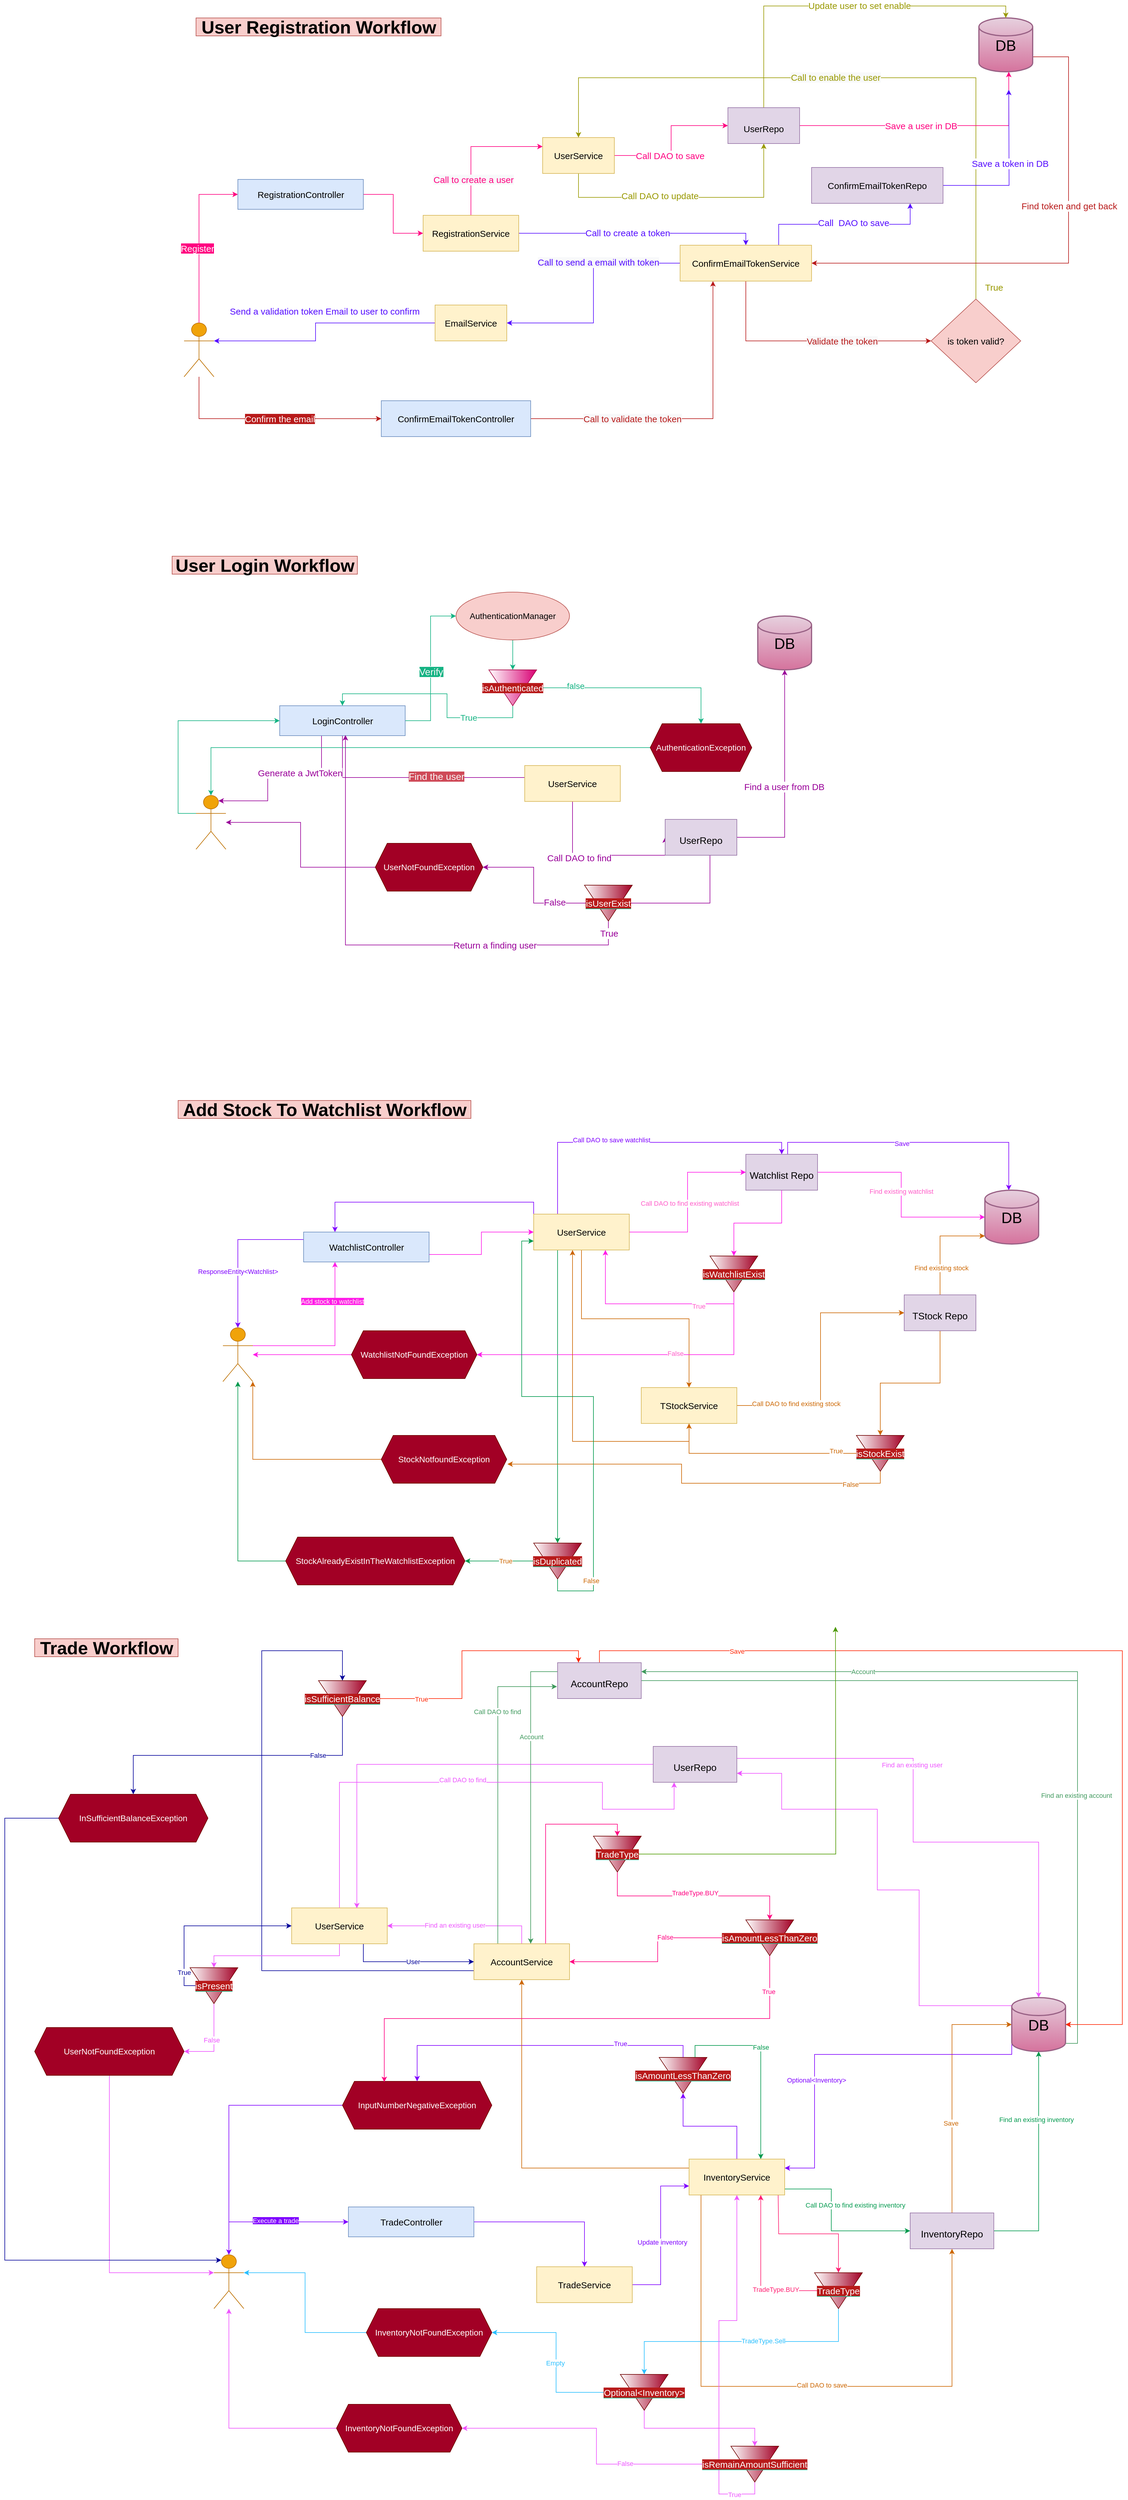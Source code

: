 <mxfile version="16.1.4" type="github">
  <diagram id="kgpKYQtTHZ0yAKxKKP6v" name="Page-1">
    <mxGraphModel dx="2678" dy="2020" grid="1" gridSize="10" guides="1" tooltips="1" connect="1" arrows="1" fold="1" page="1" pageScale="1" pageWidth="850" pageHeight="1100" math="0" shadow="0">
      <root>
        <mxCell id="0" />
        <mxCell id="1" parent="0" />
        <mxCell id="QZAKfAFqV-frmJR9LW_r-23" style="edgeStyle=orthogonalEdgeStyle;rounded=0;orthogonalLoop=1;jettySize=auto;html=1;exitX=0.5;exitY=0;exitDx=0;exitDy=0;exitPerimeter=0;fontFamily=Helvetica;fontSize=15;strokeColor=#FF0080;" parent="1" source="QZAKfAFqV-frmJR9LW_r-1" target="QZAKfAFqV-frmJR9LW_r-2" edge="1">
          <mxGeometry relative="1" as="geometry">
            <Array as="points">
              <mxPoint x="75" y="15" />
            </Array>
          </mxGeometry>
        </mxCell>
        <mxCell id="0kT4AOMkLd3rgz62vo-s-46" value="&lt;font color=&quot;#ffffff&quot; style=&quot;background-color: rgb(255 , 0 , 128)&quot;&gt;Register&lt;/font&gt;" style="edgeLabel;html=1;align=center;verticalAlign=middle;resizable=0;points=[];fontSize=15;fontColor=#990099;" parent="QZAKfAFqV-frmJR9LW_r-23" vertex="1" connectable="0">
          <mxGeometry x="-0.107" y="3" relative="1" as="geometry">
            <mxPoint as="offset" />
          </mxGeometry>
        </mxCell>
        <mxCell id="QZAKfAFqV-frmJR9LW_r-124" style="edgeStyle=orthogonalEdgeStyle;rounded=0;orthogonalLoop=1;jettySize=auto;html=1;entryX=0;entryY=0.5;entryDx=0;entryDy=0;fontFamily=Helvetica;fontSize=15;startArrow=none;startFill=0;endArrow=classic;endFill=1;strokeColor=#B81A1A;" parent="1" source="QZAKfAFqV-frmJR9LW_r-1" target="QZAKfAFqV-frmJR9LW_r-17" edge="1">
          <mxGeometry relative="1" as="geometry">
            <Array as="points">
              <mxPoint x="75" y="390" />
            </Array>
          </mxGeometry>
        </mxCell>
        <mxCell id="QZAKfAFqV-frmJR9LW_r-125" value="&lt;font color=&quot;#ffffff&quot; style=&quot;background-color: rgb(184 , 26 , 26)&quot;&gt;Confirm the email&lt;/font&gt;" style="edgeLabel;html=1;align=center;verticalAlign=middle;resizable=0;points=[];fontSize=15;fontFamily=Helvetica;" parent="QZAKfAFqV-frmJR9LW_r-124" vertex="1" connectable="0">
          <mxGeometry x="-0.047" y="2" relative="1" as="geometry">
            <mxPoint x="26" y="2" as="offset" />
          </mxGeometry>
        </mxCell>
        <mxCell id="QZAKfAFqV-frmJR9LW_r-1" value="" style="shape=umlActor;verticalLabelPosition=bottom;verticalAlign=top;html=1;outlineConnect=0;fontFamily=Helvetica;fontStyle=0;fontSize=15;fillColor=#f0a30a;strokeColor=#BD7000;fontColor=#000000;" parent="1" vertex="1">
          <mxGeometry x="50" y="230" width="50" height="90" as="geometry" />
        </mxCell>
        <mxCell id="QZAKfAFqV-frmJR9LW_r-11" style="edgeStyle=orthogonalEdgeStyle;rounded=0;orthogonalLoop=1;jettySize=auto;html=1;exitX=1;exitY=0.5;exitDx=0;exitDy=0;entryX=0;entryY=0.5;entryDx=0;entryDy=0;fontFamily=Helvetica;fontStyle=0;fontSize=15;strokeColor=#FF0080;" parent="1" source="QZAKfAFqV-frmJR9LW_r-2" target="QZAKfAFqV-frmJR9LW_r-4" edge="1">
          <mxGeometry relative="1" as="geometry" />
        </mxCell>
        <mxCell id="QZAKfAFqV-frmJR9LW_r-2" value="RegistrationController" style="html=1;fillColor=#dae8fc;strokeColor=#6c8ebf;fontFamily=Helvetica;fontStyle=0;fontSize=15;" parent="1" vertex="1">
          <mxGeometry x="140" y="-10" width="210" height="50" as="geometry" />
        </mxCell>
        <mxCell id="QZAKfAFqV-frmJR9LW_r-86" style="edgeStyle=orthogonalEdgeStyle;rounded=0;orthogonalLoop=1;jettySize=auto;html=1;exitX=0.5;exitY=0;exitDx=0;exitDy=0;entryX=0;entryY=0.25;entryDx=0;entryDy=0;fontFamily=Helvetica;fontSize=15;strokeColor=#FF0080;" parent="1" source="QZAKfAFqV-frmJR9LW_r-4" target="QZAKfAFqV-frmJR9LW_r-6" edge="1">
          <mxGeometry relative="1" as="geometry" />
        </mxCell>
        <mxCell id="QZAKfAFqV-frmJR9LW_r-102" value="&lt;span style=&quot;background-color: rgb(248 , 249 , 250)&quot;&gt;Call to create a user&lt;/span&gt;" style="edgeLabel;html=1;align=center;verticalAlign=middle;resizable=0;points=[];fontSize=15;fontFamily=Helvetica;fontColor=#FF0080;" parent="QZAKfAFqV-frmJR9LW_r-86" vertex="1" connectable="0">
          <mxGeometry x="-0.079" y="-4" relative="1" as="geometry">
            <mxPoint y="48" as="offset" />
          </mxGeometry>
        </mxCell>
        <mxCell id="QZAKfAFqV-frmJR9LW_r-105" style="edgeStyle=orthogonalEdgeStyle;rounded=0;orthogonalLoop=1;jettySize=auto;html=1;exitX=1;exitY=0.5;exitDx=0;exitDy=0;entryX=0.5;entryY=0;entryDx=0;entryDy=0;fontFamily=Helvetica;fontSize=15;strokeColor=#550DFF;" parent="1" source="QZAKfAFqV-frmJR9LW_r-4" target="QZAKfAFqV-frmJR9LW_r-29" edge="1">
          <mxGeometry relative="1" as="geometry" />
        </mxCell>
        <mxCell id="QZAKfAFqV-frmJR9LW_r-106" value="Call to create a token" style="edgeLabel;html=1;align=center;verticalAlign=middle;resizable=0;points=[];fontSize=15;fontFamily=Helvetica;fontColor=#550DFF;" parent="QZAKfAFqV-frmJR9LW_r-105" vertex="1" connectable="0">
          <mxGeometry x="-0.092" y="1" relative="1" as="geometry">
            <mxPoint as="offset" />
          </mxGeometry>
        </mxCell>
        <mxCell id="QZAKfAFqV-frmJR9LW_r-4" value="RegistrationService" style="rounded=0;whiteSpace=wrap;html=1;fontFamily=Helvetica;fontStyle=0;fontSize=15;fillColor=#fff2cc;strokeColor=#d6b656;" parent="1" vertex="1">
          <mxGeometry x="450" y="50" width="160" height="60" as="geometry" />
        </mxCell>
        <mxCell id="QZAKfAFqV-frmJR9LW_r-98" style="edgeStyle=orthogonalEdgeStyle;rounded=0;orthogonalLoop=1;jettySize=auto;html=1;exitX=1;exitY=0.5;exitDx=0;exitDy=0;fontFamily=Helvetica;fontSize=15;strokeColor=#FF0080;" parent="1" source="QZAKfAFqV-frmJR9LW_r-6" target="QZAKfAFqV-frmJR9LW_r-93" edge="1">
          <mxGeometry relative="1" as="geometry" />
        </mxCell>
        <mxCell id="QZAKfAFqV-frmJR9LW_r-101" value="Call DAO to save" style="edgeLabel;html=1;align=center;verticalAlign=middle;resizable=0;points=[];fontSize=15;fontFamily=Helvetica;fontColor=#FF0080;" parent="QZAKfAFqV-frmJR9LW_r-98" vertex="1" connectable="0">
          <mxGeometry x="-0.314" y="1" relative="1" as="geometry">
            <mxPoint x="10" y="1" as="offset" />
          </mxGeometry>
        </mxCell>
        <mxCell id="QZAKfAFqV-frmJR9LW_r-130" style="edgeStyle=orthogonalEdgeStyle;rounded=0;orthogonalLoop=1;jettySize=auto;html=1;exitX=0.5;exitY=1;exitDx=0;exitDy=0;entryX=0.5;entryY=1;entryDx=0;entryDy=0;fontFamily=Helvetica;fontSize=15;fontColor=#00994D;startArrow=none;startFill=0;endArrow=classic;endFill=1;strokeColor=#999900;" parent="1" source="QZAKfAFqV-frmJR9LW_r-6" target="QZAKfAFqV-frmJR9LW_r-93" edge="1">
          <mxGeometry relative="1" as="geometry">
            <Array as="points">
              <mxPoint x="710" y="20" />
              <mxPoint x="1020" y="20" />
            </Array>
          </mxGeometry>
        </mxCell>
        <mxCell id="QZAKfAFqV-frmJR9LW_r-131" value="&lt;font color=&quot;#999900&quot;&gt;Call DAO to update&lt;/font&gt;" style="edgeLabel;html=1;align=center;verticalAlign=middle;resizable=0;points=[];fontSize=15;fontFamily=Helvetica;fontColor=#00994D;" parent="QZAKfAFqV-frmJR9LW_r-130" vertex="1" connectable="0">
          <mxGeometry x="-0.203" y="3" relative="1" as="geometry">
            <mxPoint as="offset" />
          </mxGeometry>
        </mxCell>
        <mxCell id="QZAKfAFqV-frmJR9LW_r-6" value="UserService" style="rounded=0;whiteSpace=wrap;html=1;fontFamily=Helvetica;fontStyle=0;fontSize=15;fillColor=#fff2cc;strokeColor=#d6b656;" parent="1" vertex="1">
          <mxGeometry x="650" y="-80" width="120" height="60" as="geometry" />
        </mxCell>
        <mxCell id="QZAKfAFqV-frmJR9LW_r-109" style="edgeStyle=orthogonalEdgeStyle;rounded=0;orthogonalLoop=1;jettySize=auto;html=1;exitX=0;exitY=0.5;exitDx=0;exitDy=0;entryX=1;entryY=0.333;entryDx=0;entryDy=0;entryPerimeter=0;fontFamily=Helvetica;fontSize=15;strokeColor=#550DFF;" parent="1" source="QZAKfAFqV-frmJR9LW_r-7" target="QZAKfAFqV-frmJR9LW_r-1" edge="1">
          <mxGeometry relative="1" as="geometry">
            <Array as="points">
              <mxPoint x="270" y="230" />
              <mxPoint x="270" y="260" />
            </Array>
          </mxGeometry>
        </mxCell>
        <mxCell id="QZAKfAFqV-frmJR9LW_r-7" value="EmailService" style="rounded=0;whiteSpace=wrap;html=1;fontFamily=Helvetica;fontStyle=0;fontSize=15;fillColor=#fff2cc;strokeColor=#d6b656;" parent="1" vertex="1">
          <mxGeometry x="470" y="200" width="120" height="60" as="geometry" />
        </mxCell>
        <mxCell id="QZAKfAFqV-frmJR9LW_r-126" style="edgeStyle=orthogonalEdgeStyle;rounded=0;orthogonalLoop=1;jettySize=auto;html=1;exitX=1;exitY=0.5;exitDx=0;exitDy=0;entryX=0.25;entryY=1;entryDx=0;entryDy=0;fontFamily=Helvetica;fontSize=15;startArrow=none;startFill=0;endArrow=classic;endFill=1;strokeColor=#B81A1A;" parent="1" source="QZAKfAFqV-frmJR9LW_r-17" target="QZAKfAFqV-frmJR9LW_r-29" edge="1">
          <mxGeometry relative="1" as="geometry" />
        </mxCell>
        <mxCell id="QZAKfAFqV-frmJR9LW_r-128" value="&lt;span style=&quot;background-color: rgb(248 , 249 , 250)&quot;&gt;Call to validate the token&lt;/span&gt;" style="edgeLabel;html=1;align=center;verticalAlign=middle;resizable=0;points=[];fontSize=15;fontFamily=Helvetica;fontColor=#B81A1A;" parent="QZAKfAFqV-frmJR9LW_r-126" vertex="1" connectable="0">
          <mxGeometry x="-0.489" relative="1" as="geometry">
            <mxPoint x="33" as="offset" />
          </mxGeometry>
        </mxCell>
        <mxCell id="QZAKfAFqV-frmJR9LW_r-17" value="ConfirmEmailTokenController" style="whiteSpace=wrap;html=1;fontSize=15;fontFamily=Helvetica;fontStyle=0;fillColor=#dae8fc;strokeColor=#6c8ebf;" parent="1" vertex="1">
          <mxGeometry x="380" y="360" width="250" height="60" as="geometry" />
        </mxCell>
        <mxCell id="QZAKfAFqV-frmJR9LW_r-36" style="edgeStyle=orthogonalEdgeStyle;rounded=0;orthogonalLoop=1;jettySize=auto;html=1;exitX=0.5;exitY=1;exitDx=0;exitDy=0;fontFamily=Helvetica;fontSize=15;entryX=0;entryY=0.5;entryDx=0;entryDy=0;strokeColor=#B81A1A;" parent="1" source="QZAKfAFqV-frmJR9LW_r-29" target="QZAKfAFqV-frmJR9LW_r-35" edge="1">
          <mxGeometry relative="1" as="geometry">
            <mxPoint x="1070" y="220" as="targetPoint" />
            <Array as="points">
              <mxPoint x="990" y="260" />
            </Array>
          </mxGeometry>
        </mxCell>
        <mxCell id="QZAKfAFqV-frmJR9LW_r-118" value="&lt;span style=&quot;background-color: rgb(248 , 249 , 250)&quot;&gt;Validate the token&lt;/span&gt;" style="edgeLabel;html=1;align=center;verticalAlign=middle;resizable=0;points=[];fontSize=15;fontFamily=Helvetica;fontColor=#B81A1A;" parent="QZAKfAFqV-frmJR9LW_r-36" vertex="1" connectable="0">
          <mxGeometry x="-0.157" y="1" relative="1" as="geometry">
            <mxPoint x="88" y="1" as="offset" />
          </mxGeometry>
        </mxCell>
        <mxCell id="QZAKfAFqV-frmJR9LW_r-107" style="edgeStyle=orthogonalEdgeStyle;rounded=0;orthogonalLoop=1;jettySize=auto;html=1;exitX=0;exitY=0.5;exitDx=0;exitDy=0;entryX=1;entryY=0.5;entryDx=0;entryDy=0;fontFamily=Helvetica;fontSize=15;strokeColor=#550DFF;" parent="1" source="QZAKfAFqV-frmJR9LW_r-29" target="QZAKfAFqV-frmJR9LW_r-7" edge="1">
          <mxGeometry relative="1" as="geometry" />
        </mxCell>
        <mxCell id="QZAKfAFqV-frmJR9LW_r-108" value="&lt;span style=&quot;background-color: rgb(248 , 249 , 250)&quot;&gt;Call to send a email with token&lt;/span&gt;" style="edgeLabel;html=1;align=center;verticalAlign=middle;resizable=0;points=[];fontSize=15;fontFamily=Helvetica;fontColor=#550DFF;" parent="QZAKfAFqV-frmJR9LW_r-107" vertex="1" connectable="0">
          <mxGeometry x="-0.294" y="-2" relative="1" as="geometry">
            <mxPoint as="offset" />
          </mxGeometry>
        </mxCell>
        <mxCell id="QZAKfAFqV-frmJR9LW_r-114" style="edgeStyle=orthogonalEdgeStyle;rounded=0;orthogonalLoop=1;jettySize=auto;html=1;exitX=0.75;exitY=0;exitDx=0;exitDy=0;entryX=0.75;entryY=1;entryDx=0;entryDy=0;fontFamily=Helvetica;fontSize=15;strokeColor=#550DFF;" parent="1" source="QZAKfAFqV-frmJR9LW_r-29" target="QZAKfAFqV-frmJR9LW_r-113" edge="1">
          <mxGeometry relative="1" as="geometry" />
        </mxCell>
        <mxCell id="QZAKfAFqV-frmJR9LW_r-115" value="Call&amp;nbsp; DAO to save" style="edgeLabel;html=1;align=center;verticalAlign=middle;resizable=0;points=[];fontSize=15;fontFamily=Helvetica;fontColor=#550DFF;" parent="QZAKfAFqV-frmJR9LW_r-114" vertex="1" connectable="0">
          <mxGeometry x="-0.302" y="3" relative="1" as="geometry">
            <mxPoint x="59" as="offset" />
          </mxGeometry>
        </mxCell>
        <mxCell id="QZAKfAFqV-frmJR9LW_r-29" value="ConfirmEmailTokenService" style="whiteSpace=wrap;html=1;fontFamily=Helvetica;fontSize=15;fillColor=#fff2cc;strokeColor=#d6b656;" parent="1" vertex="1">
          <mxGeometry x="880" y="100" width="220" height="60" as="geometry" />
        </mxCell>
        <mxCell id="QZAKfAFqV-frmJR9LW_r-94" style="edgeStyle=orthogonalEdgeStyle;rounded=0;orthogonalLoop=1;jettySize=auto;html=1;exitX=0.5;exitY=0;exitDx=0;exitDy=0;fontFamily=Helvetica;fontSize=15;strokeColor=#999900;entryX=0.5;entryY=0;entryDx=0;entryDy=0;" parent="1" source="QZAKfAFqV-frmJR9LW_r-35" target="QZAKfAFqV-frmJR9LW_r-6" edge="1">
          <mxGeometry relative="1" as="geometry">
            <mxPoint x="740" y="-360" as="targetPoint" />
            <Array as="points">
              <mxPoint x="1375" y="-180" />
              <mxPoint x="710" y="-180" />
            </Array>
          </mxGeometry>
        </mxCell>
        <mxCell id="QZAKfAFqV-frmJR9LW_r-95" value="&lt;span style=&quot;background-color: rgb(248 , 249 , 250)&quot;&gt;Call to enable the user&lt;/span&gt;" style="edgeLabel;html=1;align=center;verticalAlign=middle;resizable=0;points=[];fontSize=15;fontFamily=Helvetica;fontColor=#999900;" parent="QZAKfAFqV-frmJR9LW_r-94" vertex="1" connectable="0">
          <mxGeometry x="0.067" y="-1" relative="1" as="geometry">
            <mxPoint as="offset" />
          </mxGeometry>
        </mxCell>
        <mxCell id="QZAKfAFqV-frmJR9LW_r-35" value="is token valid?" style="rhombus;whiteSpace=wrap;html=1;fontFamily=Helvetica;fontSize=15;fillColor=#f8cecc;strokeColor=#b85450;" parent="1" vertex="1">
          <mxGeometry x="1300" y="190" width="150" height="140" as="geometry" />
        </mxCell>
        <mxCell id="QZAKfAFqV-frmJR9LW_r-40" value="&lt;font color=&quot;#999900&quot;&gt;True&lt;/font&gt;" style="text;html=1;resizable=0;autosize=1;align=center;verticalAlign=middle;points=[];fillColor=none;strokeColor=none;rounded=0;fontFamily=Helvetica;fontSize=15;" parent="1" vertex="1">
          <mxGeometry x="1380" y="160" width="50" height="20" as="geometry" />
        </mxCell>
        <mxCell id="QZAKfAFqV-frmJR9LW_r-41" value="&lt;font size=&quot;1&quot;&gt;&lt;b style=&quot;font-size: 30px&quot;&gt;User Registration Workflow&lt;/b&gt;&lt;/font&gt;" style="text;html=1;resizable=0;autosize=1;align=center;verticalAlign=middle;points=[];fillColor=#f8cecc;strokeColor=#b85450;rounded=0;fontFamily=Helvetica;fontSize=15;gradientColor=none;" parent="1" vertex="1">
          <mxGeometry x="70" y="-280" width="410" height="30" as="geometry" />
        </mxCell>
        <mxCell id="QZAKfAFqV-frmJR9LW_r-119" style="edgeStyle=orthogonalEdgeStyle;rounded=0;orthogonalLoop=1;jettySize=auto;html=1;exitX=1;exitY=0.5;exitDx=0;exitDy=0;exitPerimeter=0;entryX=1;entryY=0.5;entryDx=0;entryDy=0;fontFamily=Helvetica;fontSize=15;strokeColor=#B81A1A;startArrow=none;startFill=0;endArrow=classic;endFill=1;" parent="1" source="QZAKfAFqV-frmJR9LW_r-48" target="QZAKfAFqV-frmJR9LW_r-29" edge="1">
          <mxGeometry relative="1" as="geometry">
            <Array as="points">
              <mxPoint x="1530" y="-215" />
              <mxPoint x="1530" y="130" />
            </Array>
          </mxGeometry>
        </mxCell>
        <mxCell id="QZAKfAFqV-frmJR9LW_r-120" value="Find token and get back&amp;nbsp;" style="edgeLabel;html=1;align=center;verticalAlign=middle;resizable=0;points=[];fontSize=15;fontFamily=Helvetica;fontColor=#B81A1A;" parent="QZAKfAFqV-frmJR9LW_r-119" vertex="1" connectable="0">
          <mxGeometry x="-0.328" y="3" relative="1" as="geometry">
            <mxPoint y="41" as="offset" />
          </mxGeometry>
        </mxCell>
        <mxCell id="QZAKfAFqV-frmJR9LW_r-48" value="DB" style="strokeWidth=2;html=1;shape=mxgraph.flowchart.database;whiteSpace=wrap;fontFamily=Helvetica;fontSize=25;fillColor=#e6d0de;strokeColor=#996185;gradientColor=#d5739d;" parent="1" vertex="1">
          <mxGeometry x="1380" y="-280" width="90" height="90" as="geometry" />
        </mxCell>
        <mxCell id="QZAKfAFqV-frmJR9LW_r-99" style="edgeStyle=orthogonalEdgeStyle;rounded=0;orthogonalLoop=1;jettySize=auto;html=1;fontFamily=Helvetica;fontSize=15;strokeColor=#FF0080;exitX=1;exitY=0.5;exitDx=0;exitDy=0;" parent="1" source="QZAKfAFqV-frmJR9LW_r-93" target="QZAKfAFqV-frmJR9LW_r-48" edge="1">
          <mxGeometry relative="1" as="geometry">
            <mxPoint x="1150" y="-60" as="sourcePoint" />
            <Array as="points">
              <mxPoint x="1430" y="-100" />
            </Array>
          </mxGeometry>
        </mxCell>
        <mxCell id="QZAKfAFqV-frmJR9LW_r-133" value="&lt;span style=&quot;&quot;&gt;Save a user in DB&lt;/span&gt;" style="edgeLabel;html=1;align=center;verticalAlign=middle;resizable=0;points=[];fontSize=15;fontFamily=Helvetica;fontColor=#FF0080;" parent="QZAKfAFqV-frmJR9LW_r-99" vertex="1" connectable="0">
          <mxGeometry x="-0.32" y="-3" relative="1" as="geometry">
            <mxPoint x="53" y="-3" as="offset" />
          </mxGeometry>
        </mxCell>
        <mxCell id="QZAKfAFqV-frmJR9LW_r-132" style="edgeStyle=orthogonalEdgeStyle;rounded=0;orthogonalLoop=1;jettySize=auto;html=1;fontFamily=Helvetica;fontSize=15;fontColor=#00994D;startArrow=none;startFill=0;endArrow=classic;endFill=1;strokeColor=#999900;entryX=0.5;entryY=0;entryDx=0;entryDy=0;entryPerimeter=0;exitX=0.5;exitY=0;exitDx=0;exitDy=0;" parent="1" source="QZAKfAFqV-frmJR9LW_r-93" target="QZAKfAFqV-frmJR9LW_r-48" edge="1">
          <mxGeometry relative="1" as="geometry">
            <mxPoint x="1020" y="-320" as="targetPoint" />
          </mxGeometry>
        </mxCell>
        <mxCell id="QZAKfAFqV-frmJR9LW_r-134" value="&lt;font color=&quot;#999900&quot;&gt;Update user to set enable&lt;/font&gt;" style="edgeLabel;html=1;align=center;verticalAlign=middle;resizable=0;points=[];fontSize=15;fontFamily=Helvetica;fontColor=#00994D;" parent="QZAKfAFqV-frmJR9LW_r-132" vertex="1" connectable="0">
          <mxGeometry x="0.11" y="1" relative="1" as="geometry">
            <mxPoint as="offset" />
          </mxGeometry>
        </mxCell>
        <mxCell id="QZAKfAFqV-frmJR9LW_r-93" value="&lt;font style=&quot;font-size: 15px&quot;&gt;UserRepo&lt;/font&gt;" style="whiteSpace=wrap;html=1;fontFamily=Helvetica;fontSize=30;fillColor=#e1d5e7;strokeColor=#9673a6;" parent="1" vertex="1">
          <mxGeometry x="960" y="-130" width="120" height="60" as="geometry" />
        </mxCell>
        <mxCell id="QZAKfAFqV-frmJR9LW_r-111" value="&lt;font color=&quot;#550dff&quot;&gt;Send a validation token Email to user to confirm&lt;/font&gt;" style="text;html=1;resizable=0;autosize=1;align=center;verticalAlign=middle;points=[];fillColor=none;strokeColor=none;rounded=0;fontFamily=Helvetica;fontSize=15;" parent="1" vertex="1">
          <mxGeometry x="120" y="200" width="330" height="20" as="geometry" />
        </mxCell>
        <mxCell id="QZAKfAFqV-frmJR9LW_r-116" style="edgeStyle=orthogonalEdgeStyle;rounded=0;orthogonalLoop=1;jettySize=auto;html=1;fontFamily=Helvetica;fontSize=15;strokeColor=#550DFF;" parent="1" source="QZAKfAFqV-frmJR9LW_r-113" edge="1">
          <mxGeometry relative="1" as="geometry">
            <mxPoint x="1430" y="-160" as="targetPoint" />
          </mxGeometry>
        </mxCell>
        <mxCell id="QZAKfAFqV-frmJR9LW_r-117" value="Save a token in DB" style="edgeLabel;html=1;align=center;verticalAlign=middle;resizable=0;points=[];fontSize=15;fontFamily=Helvetica;fontColor=#550DFF;" parent="QZAKfAFqV-frmJR9LW_r-116" vertex="1" connectable="0">
          <mxGeometry x="0.096" y="-1" relative="1" as="geometry">
            <mxPoint as="offset" />
          </mxGeometry>
        </mxCell>
        <mxCell id="QZAKfAFqV-frmJR9LW_r-113" value="ConfirmEmailTokenRepo" style="whiteSpace=wrap;html=1;fontFamily=Helvetica;fontSize=15;fillColor=#e1d5e7;strokeColor=#9673a6;" parent="1" vertex="1">
          <mxGeometry x="1100" y="-30" width="220" height="60" as="geometry" />
        </mxCell>
        <mxCell id="0kT4AOMkLd3rgz62vo-s-43" style="edgeStyle=orthogonalEdgeStyle;rounded=0;orthogonalLoop=1;jettySize=auto;html=1;exitX=0;exitY=0.333;exitDx=0;exitDy=0;exitPerimeter=0;entryX=0;entryY=0.5;entryDx=0;entryDy=0;fontSize=15;fontColor=#990099;strokeColor=#14B383;" parent="1" source="QZAKfAFqV-frmJR9LW_r-137" target="0kT4AOMkLd3rgz62vo-s-2" edge="1">
          <mxGeometry relative="1" as="geometry">
            <Array as="points">
              <mxPoint x="40" y="1050" />
              <mxPoint x="40" y="895" />
            </Array>
          </mxGeometry>
        </mxCell>
        <mxCell id="QZAKfAFqV-frmJR9LW_r-137" value="" style="shape=umlActor;verticalLabelPosition=bottom;verticalAlign=top;html=1;outlineConnect=0;fontFamily=Helvetica;fontStyle=0;fontSize=15;fillColor=#f0a30a;strokeColor=#BD7000;fontColor=#000000;" parent="1" vertex="1">
          <mxGeometry x="70" y="1020" width="50" height="90" as="geometry" />
        </mxCell>
        <mxCell id="0kT4AOMkLd3rgz62vo-s-1" value="&lt;font size=&quot;1&quot;&gt;&lt;b style=&quot;font-size: 30px&quot;&gt;User Login Workflow&lt;/b&gt;&lt;/font&gt;" style="text;html=1;resizable=0;autosize=1;align=center;verticalAlign=middle;points=[];fillColor=#f8cecc;strokeColor=#b85450;rounded=0;fontFamily=Helvetica;fontSize=15;gradientColor=none;" parent="1" vertex="1">
          <mxGeometry x="30" y="620" width="310" height="30" as="geometry" />
        </mxCell>
        <mxCell id="0kT4AOMkLd3rgz62vo-s-5" style="edgeStyle=orthogonalEdgeStyle;rounded=0;orthogonalLoop=1;jettySize=auto;html=1;exitX=1;exitY=0.5;exitDx=0;exitDy=0;entryX=0;entryY=0.5;entryDx=0;entryDy=0;fontSize=14;strokeColor=#14B383;" parent="1" source="0kT4AOMkLd3rgz62vo-s-2" target="0kT4AOMkLd3rgz62vo-s-3" edge="1">
          <mxGeometry relative="1" as="geometry">
            <mxPoint x="445" y="955" as="sourcePoint" />
          </mxGeometry>
        </mxCell>
        <mxCell id="0kT4AOMkLd3rgz62vo-s-15" value="&lt;font color=&quot;#f7f7f7&quot; style=&quot;font-size: 16px ; background-color: rgb(20 , 179 , 131)&quot;&gt;Verify&lt;/font&gt;" style="edgeLabel;html=1;align=center;verticalAlign=middle;resizable=0;points=[];fontSize=14;" parent="0kT4AOMkLd3rgz62vo-s-5" vertex="1" connectable="0">
          <mxGeometry x="-0.033" y="1" relative="1" as="geometry">
            <mxPoint x="1" y="1" as="offset" />
          </mxGeometry>
        </mxCell>
        <mxCell id="0kT4AOMkLd3rgz62vo-s-20" style="edgeStyle=orthogonalEdgeStyle;rounded=0;orthogonalLoop=1;jettySize=auto;html=1;exitX=0.5;exitY=1;exitDx=0;exitDy=0;entryX=0.5;entryY=0;entryDx=0;entryDy=0;fontSize=16;fontColor=#F7F7F7;strokeColor=#990099;" parent="1" source="0kT4AOMkLd3rgz62vo-s-2" target="0kT4AOMkLd3rgz62vo-s-19" edge="1">
          <mxGeometry relative="1" as="geometry">
            <Array as="points">
              <mxPoint x="390" y="990" />
              <mxPoint x="670" y="990" />
            </Array>
          </mxGeometry>
        </mxCell>
        <mxCell id="0kT4AOMkLd3rgz62vo-s-24" value="&lt;span style=&quot;background-color: rgb(207 , 74 , 88)&quot;&gt;Find the user&lt;/span&gt;" style="edgeLabel;html=1;align=center;verticalAlign=middle;resizable=0;points=[];fontSize=16;fontColor=#F7F7F7;" parent="0kT4AOMkLd3rgz62vo-s-20" vertex="1" connectable="0">
          <mxGeometry x="-0.045" y="2" relative="1" as="geometry">
            <mxPoint as="offset" />
          </mxGeometry>
        </mxCell>
        <mxCell id="0kT4AOMkLd3rgz62vo-s-41" style="edgeStyle=orthogonalEdgeStyle;rounded=0;orthogonalLoop=1;jettySize=auto;html=1;exitX=0.25;exitY=1;exitDx=0;exitDy=0;entryX=0.75;entryY=0.1;entryDx=0;entryDy=0;entryPerimeter=0;fontSize=15;fontColor=#990099;strokeColor=#990099;" parent="1" source="0kT4AOMkLd3rgz62vo-s-2" target="QZAKfAFqV-frmJR9LW_r-137" edge="1">
          <mxGeometry relative="1" as="geometry">
            <Array as="points">
              <mxPoint x="280" y="920" />
              <mxPoint x="280" y="980" />
              <mxPoint x="190" y="980" />
              <mxPoint x="190" y="1029" />
            </Array>
          </mxGeometry>
        </mxCell>
        <mxCell id="0kT4AOMkLd3rgz62vo-s-42" value="Generate a JwtToken" style="edgeLabel;html=1;align=center;verticalAlign=middle;resizable=0;points=[];fontSize=15;fontColor=#990099;" parent="0kT4AOMkLd3rgz62vo-s-41" vertex="1" connectable="0">
          <mxGeometry x="-0.234" y="2" relative="1" as="geometry">
            <mxPoint x="1" as="offset" />
          </mxGeometry>
        </mxCell>
        <mxCell id="0kT4AOMkLd3rgz62vo-s-2" value="LoginController" style="html=1;fillColor=#dae8fc;strokeColor=#6c8ebf;fontFamily=Helvetica;fontStyle=0;fontSize=15;" parent="1" vertex="1">
          <mxGeometry x="210" y="870" width="210" height="50" as="geometry" />
        </mxCell>
        <mxCell id="0kT4AOMkLd3rgz62vo-s-7" style="edgeStyle=orthogonalEdgeStyle;rounded=0;orthogonalLoop=1;jettySize=auto;html=1;exitX=0.5;exitY=1;exitDx=0;exitDy=0;entryX=0;entryY=0.5;entryDx=0;entryDy=0;fontSize=14;strokeColor=#14B383;" parent="1" source="0kT4AOMkLd3rgz62vo-s-3" target="0kT4AOMkLd3rgz62vo-s-6" edge="1">
          <mxGeometry relative="1" as="geometry" />
        </mxCell>
        <mxCell id="0kT4AOMkLd3rgz62vo-s-3" value="&lt;font style=&quot;font-size: 14px&quot;&gt;AuthenticationManager&lt;/font&gt;" style="ellipse;whiteSpace=wrap;html=1;fillColor=#f8cecc;strokeColor=#b85450;" parent="1" vertex="1">
          <mxGeometry x="505" y="680" width="190" height="80" as="geometry" />
        </mxCell>
        <mxCell id="0kT4AOMkLd3rgz62vo-s-8" style="edgeStyle=orthogonalEdgeStyle;rounded=0;orthogonalLoop=1;jettySize=auto;html=1;exitX=1;exitY=0.5;exitDx=0;exitDy=0;entryX=0.5;entryY=0;entryDx=0;entryDy=0;fontSize=14;strokeColor=#14B383;" parent="1" source="0kT4AOMkLd3rgz62vo-s-6" target="0kT4AOMkLd3rgz62vo-s-2" edge="1">
          <mxGeometry relative="1" as="geometry" />
        </mxCell>
        <mxCell id="0kT4AOMkLd3rgz62vo-s-9" value="&lt;font color=&quot;#14b383&quot;&gt;True&lt;/font&gt;" style="edgeLabel;html=1;align=center;verticalAlign=middle;resizable=0;points=[];fontSize=14;" parent="0kT4AOMkLd3rgz62vo-s-8" vertex="1" connectable="0">
          <mxGeometry x="-0.482" relative="1" as="geometry">
            <mxPoint as="offset" />
          </mxGeometry>
        </mxCell>
        <mxCell id="0kT4AOMkLd3rgz62vo-s-10" style="edgeStyle=orthogonalEdgeStyle;rounded=0;orthogonalLoop=1;jettySize=auto;html=1;exitX=0.5;exitY=0;exitDx=0;exitDy=0;fontSize=14;strokeColor=#14B383;" parent="1" source="0kT4AOMkLd3rgz62vo-s-6" target="0kT4AOMkLd3rgz62vo-s-11" edge="1">
          <mxGeometry relative="1" as="geometry">
            <mxPoint x="770" y="670" as="targetPoint" />
          </mxGeometry>
        </mxCell>
        <mxCell id="0kT4AOMkLd3rgz62vo-s-14" value="&lt;font color=&quot;#14b383&quot;&gt;false&lt;/font&gt;" style="edgeLabel;html=1;align=center;verticalAlign=middle;resizable=0;points=[];fontSize=14;" parent="0kT4AOMkLd3rgz62vo-s-10" vertex="1" connectable="0">
          <mxGeometry x="-0.52" y="3" relative="1" as="geometry">
            <mxPoint as="offset" />
          </mxGeometry>
        </mxCell>
        <mxCell id="0kT4AOMkLd3rgz62vo-s-6" value="&lt;font style=&quot;font-size: 15px ; background-color: rgb(184 , 26 , 26)&quot; color=&quot;#ffffff&quot;&gt;isAuthenticated&lt;/font&gt;" style="triangle;whiteSpace=wrap;html=1;fontSize=14;direction=south;fillColor=#d80073;fontColor=#ffffff;strokeColor=#A50040;gradientColor=#ffffff;" parent="1" vertex="1">
          <mxGeometry x="560" y="810" width="80" height="60" as="geometry" />
        </mxCell>
        <mxCell id="0kT4AOMkLd3rgz62vo-s-17" style="edgeStyle=orthogonalEdgeStyle;rounded=0;orthogonalLoop=1;jettySize=auto;html=1;fontSize=16;fontColor=#F7F7F7;strokeColor=#14B383;" parent="1" source="0kT4AOMkLd3rgz62vo-s-11" target="QZAKfAFqV-frmJR9LW_r-137" edge="1">
          <mxGeometry relative="1" as="geometry" />
        </mxCell>
        <mxCell id="0kT4AOMkLd3rgz62vo-s-11" value="AuthenticationException" style="shape=hexagon;perimeter=hexagonPerimeter2;whiteSpace=wrap;html=1;fixedSize=1;fontSize=14;fillColor=#a20025;fontColor=#ffffff;strokeColor=#6F0000;" parent="1" vertex="1">
          <mxGeometry x="830" y="900" width="170" height="80" as="geometry" />
        </mxCell>
        <mxCell id="0kT4AOMkLd3rgz62vo-s-23" style="edgeStyle=orthogonalEdgeStyle;rounded=0;orthogonalLoop=1;jettySize=auto;html=1;exitX=0.5;exitY=1;exitDx=0;exitDy=0;fontSize=16;fontColor=#F7F7F7;strokeColor=#990099;entryX=0;entryY=0.5;entryDx=0;entryDy=0;" parent="1" source="0kT4AOMkLd3rgz62vo-s-19" target="0kT4AOMkLd3rgz62vo-s-22" edge="1">
          <mxGeometry relative="1" as="geometry">
            <mxPoint x="770" y="1090" as="targetPoint" />
            <Array as="points">
              <mxPoint x="700" y="1120" />
            </Array>
          </mxGeometry>
        </mxCell>
        <mxCell id="0kT4AOMkLd3rgz62vo-s-29" value="Call DAO to find" style="edgeLabel;html=1;align=center;verticalAlign=middle;resizable=0;points=[];fontSize=15;fontColor=#990099;" parent="0kT4AOMkLd3rgz62vo-s-23" vertex="1" connectable="0">
          <mxGeometry x="-0.264" y="-4" relative="1" as="geometry">
            <mxPoint as="offset" />
          </mxGeometry>
        </mxCell>
        <mxCell id="0kT4AOMkLd3rgz62vo-s-19" value="UserService" style="rounded=0;whiteSpace=wrap;html=1;fontFamily=Helvetica;fontStyle=0;fontSize=15;fillColor=#fff2cc;strokeColor=#d6b656;" parent="1" vertex="1">
          <mxGeometry x="620" y="970" width="160" height="60" as="geometry" />
        </mxCell>
        <mxCell id="0kT4AOMkLd3rgz62vo-s-27" style="edgeStyle=orthogonalEdgeStyle;rounded=0;orthogonalLoop=1;jettySize=auto;html=1;exitX=1;exitY=0.5;exitDx=0;exitDy=0;entryX=0.5;entryY=1;entryDx=0;entryDy=0;entryPerimeter=0;fontSize=15;fontColor=#FF4108;strokeColor=#990099;" parent="1" source="0kT4AOMkLd3rgz62vo-s-22" target="0kT4AOMkLd3rgz62vo-s-26" edge="1">
          <mxGeometry relative="1" as="geometry" />
        </mxCell>
        <mxCell id="0kT4AOMkLd3rgz62vo-s-28" value="Find a user from DB" style="edgeLabel;html=1;align=center;verticalAlign=middle;resizable=0;points=[];fontSize=15;fontColor=#990099;" parent="0kT4AOMkLd3rgz62vo-s-27" vertex="1" connectable="0">
          <mxGeometry x="-0.08" y="1" relative="1" as="geometry">
            <mxPoint as="offset" />
          </mxGeometry>
        </mxCell>
        <mxCell id="0kT4AOMkLd3rgz62vo-s-35" value="" style="edgeStyle=orthogonalEdgeStyle;rounded=0;orthogonalLoop=1;jettySize=auto;html=1;fontSize=15;fontColor=#FFFFFF;strokeColor=#990099;entryX=0.5;entryY=0;entryDx=0;entryDy=0;" parent="1" source="0kT4AOMkLd3rgz62vo-s-22" target="0kT4AOMkLd3rgz62vo-s-30" edge="1">
          <mxGeometry relative="1" as="geometry">
            <Array as="points">
              <mxPoint x="930" y="1200" />
            </Array>
          </mxGeometry>
        </mxCell>
        <mxCell id="0kT4AOMkLd3rgz62vo-s-22" value="&lt;font style=&quot;font-size: 16px&quot;&gt;UserRepo&lt;/font&gt;" style="whiteSpace=wrap;html=1;fontFamily=Helvetica;fontSize=30;fillColor=#e1d5e7;strokeColor=#9673a6;align=center;" parent="1" vertex="1">
          <mxGeometry x="855" y="1060" width="120" height="60" as="geometry" />
        </mxCell>
        <mxCell id="0kT4AOMkLd3rgz62vo-s-25" style="edgeStyle=orthogonalEdgeStyle;rounded=0;orthogonalLoop=1;jettySize=auto;html=1;exitX=0.5;exitY=1;exitDx=0;exitDy=0;fontSize=16;fontColor=#F7F7F7;strokeColor=#990099;" parent="1" source="0kT4AOMkLd3rgz62vo-s-22" target="0kT4AOMkLd3rgz62vo-s-22" edge="1">
          <mxGeometry relative="1" as="geometry" />
        </mxCell>
        <mxCell id="0kT4AOMkLd3rgz62vo-s-26" value="DB" style="strokeWidth=2;html=1;shape=mxgraph.flowchart.database;whiteSpace=wrap;fontFamily=Helvetica;fontSize=25;fillColor=#e6d0de;strokeColor=#996185;gradientColor=#d5739d;" parent="1" vertex="1">
          <mxGeometry x="1010" y="720" width="90" height="90" as="geometry" />
        </mxCell>
        <mxCell id="0kT4AOMkLd3rgz62vo-s-34" style="edgeStyle=orthogonalEdgeStyle;rounded=0;orthogonalLoop=1;jettySize=auto;html=1;exitX=0.5;exitY=1;exitDx=0;exitDy=0;entryX=1;entryY=0.5;entryDx=0;entryDy=0;fontSize=15;fontColor=#FFFFFF;strokeColor=#990099;" parent="1" source="0kT4AOMkLd3rgz62vo-s-30" target="0kT4AOMkLd3rgz62vo-s-32" edge="1">
          <mxGeometry relative="1" as="geometry" />
        </mxCell>
        <mxCell id="0kT4AOMkLd3rgz62vo-s-37" value="&lt;font color=&quot;#990099&quot;&gt;False&lt;/font&gt;" style="edgeLabel;html=1;align=center;verticalAlign=middle;resizable=0;points=[];fontSize=15;fontColor=#FFFFFF;" parent="0kT4AOMkLd3rgz62vo-s-34" vertex="1" connectable="0">
          <mxGeometry x="-0.44" y="-2" relative="1" as="geometry">
            <mxPoint as="offset" />
          </mxGeometry>
        </mxCell>
        <mxCell id="0kT4AOMkLd3rgz62vo-s-38" style="edgeStyle=orthogonalEdgeStyle;rounded=0;orthogonalLoop=1;jettySize=auto;html=1;exitX=1;exitY=0.5;exitDx=0;exitDy=0;fontSize=15;fontColor=#990099;strokeColor=#990099;" parent="1" source="0kT4AOMkLd3rgz62vo-s-30" edge="1">
          <mxGeometry relative="1" as="geometry">
            <mxPoint x="320" y="919" as="targetPoint" />
            <Array as="points">
              <mxPoint x="760" y="1270" />
              <mxPoint x="320" y="1270" />
            </Array>
          </mxGeometry>
        </mxCell>
        <mxCell id="0kT4AOMkLd3rgz62vo-s-39" value="True" style="edgeLabel;html=1;align=center;verticalAlign=middle;resizable=0;points=[];fontSize=15;fontColor=#990099;" parent="0kT4AOMkLd3rgz62vo-s-38" vertex="1" connectable="0">
          <mxGeometry x="-0.758" y="1" relative="1" as="geometry">
            <mxPoint x="61" y="-21" as="offset" />
          </mxGeometry>
        </mxCell>
        <mxCell id="0kT4AOMkLd3rgz62vo-s-40" value="Return a finding user" style="edgeLabel;html=1;align=center;verticalAlign=middle;resizable=0;points=[];fontSize=15;fontColor=#990099;" parent="0kT4AOMkLd3rgz62vo-s-38" vertex="1" connectable="0">
          <mxGeometry x="-0.312" y="2" relative="1" as="geometry">
            <mxPoint x="56" y="-2" as="offset" />
          </mxGeometry>
        </mxCell>
        <mxCell id="0kT4AOMkLd3rgz62vo-s-30" value="&lt;span style=&quot;background-color: rgb(184 , 26 , 26)&quot;&gt;isUserExist&lt;/span&gt;" style="triangle;whiteSpace=wrap;html=1;labelBackgroundColor=#14B383;fontSize=15;fontColor=#ffffff;direction=south;fillColor=#a20025;strokeColor=#6F0000;gradientColor=#ffffff;" parent="1" vertex="1">
          <mxGeometry x="720" y="1170" width="80" height="60" as="geometry" />
        </mxCell>
        <mxCell id="0kT4AOMkLd3rgz62vo-s-36" style="edgeStyle=orthogonalEdgeStyle;rounded=0;orthogonalLoop=1;jettySize=auto;html=1;exitX=0;exitY=0.5;exitDx=0;exitDy=0;fontSize=15;fontColor=#FFFFFF;strokeColor=#990099;" parent="1" source="0kT4AOMkLd3rgz62vo-s-32" target="QZAKfAFqV-frmJR9LW_r-137" edge="1">
          <mxGeometry relative="1" as="geometry" />
        </mxCell>
        <mxCell id="0kT4AOMkLd3rgz62vo-s-32" value="UserNotFoundException" style="shape=hexagon;perimeter=hexagonPerimeter2;whiteSpace=wrap;html=1;fixedSize=1;fontSize=14;fillColor=#a20025;fontColor=#ffffff;strokeColor=#6F0000;" parent="1" vertex="1">
          <mxGeometry x="370" y="1100" width="180" height="80" as="geometry" />
        </mxCell>
        <mxCell id="eeiAPMXm0Ph817nQCuc5-1" value="&lt;font size=&quot;1&quot;&gt;&lt;b style=&quot;font-size: 30px&quot;&gt;Add Stock To Watchlist Workflow&lt;/b&gt;&lt;/font&gt;" style="text;html=1;resizable=0;autosize=1;align=center;verticalAlign=middle;points=[];fillColor=#f8cecc;strokeColor=#b85450;rounded=0;fontFamily=Helvetica;fontSize=15;gradientColor=none;" vertex="1" parent="1">
          <mxGeometry x="40" y="1530" width="490" height="30" as="geometry" />
        </mxCell>
        <mxCell id="eeiAPMXm0Ph817nQCuc5-9" style="edgeStyle=orthogonalEdgeStyle;rounded=0;orthogonalLoop=1;jettySize=auto;html=1;exitX=1;exitY=0.333;exitDx=0;exitDy=0;exitPerimeter=0;entryX=0.25;entryY=1;entryDx=0;entryDy=0;strokeColor=#FF1CE8;" edge="1" parent="1" source="eeiAPMXm0Ph817nQCuc5-2" target="eeiAPMXm0Ph817nQCuc5-3">
          <mxGeometry relative="1" as="geometry" />
        </mxCell>
        <mxCell id="eeiAPMXm0Ph817nQCuc5-66" value="&lt;span style=&quot;color: rgb(255 , 245 , 242) ; background-color: rgb(255 , 28 , 232)&quot;&gt;Add stock to watchlist&lt;/span&gt;" style="edgeLabel;html=1;align=center;verticalAlign=middle;resizable=0;points=[];fontColor=#7F00FF;" vertex="1" connectable="0" parent="eeiAPMXm0Ph817nQCuc5-9">
          <mxGeometry x="0.525" y="5" relative="1" as="geometry">
            <mxPoint as="offset" />
          </mxGeometry>
        </mxCell>
        <mxCell id="eeiAPMXm0Ph817nQCuc5-2" value="" style="shape=umlActor;verticalLabelPosition=bottom;verticalAlign=top;html=1;outlineConnect=0;fontFamily=Helvetica;fontStyle=0;fontSize=15;fillColor=#f0a30a;strokeColor=#BD7000;fontColor=#000000;" vertex="1" parent="1">
          <mxGeometry x="115" y="1910" width="50" height="90" as="geometry" />
        </mxCell>
        <mxCell id="eeiAPMXm0Ph817nQCuc5-10" style="edgeStyle=orthogonalEdgeStyle;rounded=0;orthogonalLoop=1;jettySize=auto;html=1;exitX=1;exitY=0.75;exitDx=0;exitDy=0;entryX=0;entryY=0.5;entryDx=0;entryDy=0;strokeColor=#FF1CE8;" edge="1" parent="1" source="eeiAPMXm0Ph817nQCuc5-3" target="eeiAPMXm0Ph817nQCuc5-8">
          <mxGeometry relative="1" as="geometry" />
        </mxCell>
        <mxCell id="eeiAPMXm0Ph817nQCuc5-64" style="edgeStyle=orthogonalEdgeStyle;rounded=0;orthogonalLoop=1;jettySize=auto;html=1;exitX=0;exitY=0.25;exitDx=0;exitDy=0;entryX=0.5;entryY=0;entryDx=0;entryDy=0;entryPerimeter=0;fontColor=#7F00FF;strokeColor=#7F00FF;" edge="1" parent="1" source="eeiAPMXm0Ph817nQCuc5-3" target="eeiAPMXm0Ph817nQCuc5-2">
          <mxGeometry relative="1" as="geometry" />
        </mxCell>
        <mxCell id="eeiAPMXm0Ph817nQCuc5-65" value="ResponseEntity&amp;lt;Watchlist&amp;gt;" style="edgeLabel;html=1;align=center;verticalAlign=middle;resizable=0;points=[];fontColor=#7F00FF;" vertex="1" connectable="0" parent="eeiAPMXm0Ph817nQCuc5-64">
          <mxGeometry x="0.024" y="2" relative="1" as="geometry">
            <mxPoint x="-2" y="31" as="offset" />
          </mxGeometry>
        </mxCell>
        <mxCell id="eeiAPMXm0Ph817nQCuc5-3" value="WatchlistController" style="html=1;fillColor=#dae8fc;strokeColor=#6c8ebf;fontFamily=Helvetica;fontStyle=0;fontSize=15;" vertex="1" parent="1">
          <mxGeometry x="250" y="1750" width="210" height="50" as="geometry" />
        </mxCell>
        <mxCell id="eeiAPMXm0Ph817nQCuc5-17" style="edgeStyle=orthogonalEdgeStyle;rounded=0;orthogonalLoop=1;jettySize=auto;html=1;exitX=1;exitY=0.5;exitDx=0;exitDy=0;entryX=0;entryY=0.5;entryDx=0;entryDy=0;fontColor=#FFF5F2;strokeColor=#FF1CE8;" edge="1" parent="1" source="eeiAPMXm0Ph817nQCuc5-8" target="eeiAPMXm0Ph817nQCuc5-16">
          <mxGeometry relative="1" as="geometry" />
        </mxCell>
        <mxCell id="eeiAPMXm0Ph817nQCuc5-18" value="&lt;font color=&quot;#ff5cc9&quot;&gt;Call DAO to find existing watchlist&lt;br&gt;&lt;/font&gt;" style="edgeLabel;html=1;align=center;verticalAlign=middle;resizable=0;points=[];fontColor=#FFF5F2;" vertex="1" connectable="0" parent="eeiAPMXm0Ph817nQCuc5-17">
          <mxGeometry x="-0.014" y="-2" relative="1" as="geometry">
            <mxPoint x="1" as="offset" />
          </mxGeometry>
        </mxCell>
        <mxCell id="eeiAPMXm0Ph817nQCuc5-30" style="edgeStyle=orthogonalEdgeStyle;rounded=0;orthogonalLoop=1;jettySize=auto;html=1;exitX=0.5;exitY=1;exitDx=0;exitDy=0;fontColor=#FF5CC9;strokeColor=#CC6600;entryX=0.5;entryY=0;entryDx=0;entryDy=0;" edge="1" parent="1" source="eeiAPMXm0Ph817nQCuc5-8" target="eeiAPMXm0Ph817nQCuc5-31">
          <mxGeometry relative="1" as="geometry">
            <mxPoint x="715" y="2000" as="targetPoint" />
          </mxGeometry>
        </mxCell>
        <mxCell id="eeiAPMXm0Ph817nQCuc5-51" style="edgeStyle=orthogonalEdgeStyle;rounded=0;orthogonalLoop=1;jettySize=auto;html=1;exitX=0.25;exitY=1;exitDx=0;exitDy=0;entryX=0;entryY=0.5;entryDx=0;entryDy=0;fontColor=#CC6600;strokeColor=#00994D;" edge="1" parent="1" source="eeiAPMXm0Ph817nQCuc5-8" target="eeiAPMXm0Ph817nQCuc5-50">
          <mxGeometry relative="1" as="geometry" />
        </mxCell>
        <mxCell id="eeiAPMXm0Ph817nQCuc5-57" style="edgeStyle=orthogonalEdgeStyle;rounded=0;orthogonalLoop=1;jettySize=auto;html=1;exitX=0.25;exitY=0;exitDx=0;exitDy=0;entryX=0.5;entryY=0;entryDx=0;entryDy=0;fontColor=#CC6600;strokeColor=#7F00FF;" edge="1" parent="1" source="eeiAPMXm0Ph817nQCuc5-8" target="eeiAPMXm0Ph817nQCuc5-16">
          <mxGeometry relative="1" as="geometry" />
        </mxCell>
        <mxCell id="eeiAPMXm0Ph817nQCuc5-58" value="&lt;font color=&quot;#7f00ff&quot;&gt;Call DAO to save watchlist&lt;/font&gt;" style="edgeLabel;html=1;align=center;verticalAlign=middle;resizable=0;points=[];fontColor=#CC6600;" vertex="1" connectable="0" parent="eeiAPMXm0Ph817nQCuc5-57">
          <mxGeometry x="-0.184" y="4" relative="1" as="geometry">
            <mxPoint as="offset" />
          </mxGeometry>
        </mxCell>
        <mxCell id="eeiAPMXm0Ph817nQCuc5-63" style="edgeStyle=orthogonalEdgeStyle;rounded=0;orthogonalLoop=1;jettySize=auto;html=1;exitX=0;exitY=0;exitDx=0;exitDy=0;entryX=0.25;entryY=0;entryDx=0;entryDy=0;fontColor=#7F00FF;strokeColor=#7F00FF;" edge="1" parent="1" source="eeiAPMXm0Ph817nQCuc5-8" target="eeiAPMXm0Ph817nQCuc5-3">
          <mxGeometry relative="1" as="geometry" />
        </mxCell>
        <mxCell id="eeiAPMXm0Ph817nQCuc5-8" value="UserService" style="rounded=0;whiteSpace=wrap;html=1;fontFamily=Helvetica;fontStyle=0;fontSize=15;fillColor=#fff2cc;strokeColor=#d6b656;" vertex="1" parent="1">
          <mxGeometry x="635" y="1720" width="160" height="60" as="geometry" />
        </mxCell>
        <mxCell id="eeiAPMXm0Ph817nQCuc5-20" style="edgeStyle=orthogonalEdgeStyle;rounded=0;orthogonalLoop=1;jettySize=auto;html=1;exitX=1;exitY=0.5;exitDx=0;exitDy=0;entryX=0;entryY=0.5;entryDx=0;entryDy=0;entryPerimeter=0;fontColor=#FF5CC9;strokeColor=#FF1CE8;" edge="1" parent="1" source="eeiAPMXm0Ph817nQCuc5-16" target="eeiAPMXm0Ph817nQCuc5-19">
          <mxGeometry relative="1" as="geometry" />
        </mxCell>
        <mxCell id="eeiAPMXm0Ph817nQCuc5-21" value="Find existing watchlist" style="edgeLabel;html=1;align=center;verticalAlign=middle;resizable=0;points=[];fontColor=#FF5CC9;" vertex="1" connectable="0" parent="eeiAPMXm0Ph817nQCuc5-20">
          <mxGeometry x="-0.03" relative="1" as="geometry">
            <mxPoint as="offset" />
          </mxGeometry>
        </mxCell>
        <mxCell id="eeiAPMXm0Ph817nQCuc5-23" style="edgeStyle=orthogonalEdgeStyle;rounded=0;orthogonalLoop=1;jettySize=auto;html=1;entryX=0;entryY=0.5;entryDx=0;entryDy=0;fontColor=#FF5CC9;strokeColor=#FF1CE8;" edge="1" parent="1" source="eeiAPMXm0Ph817nQCuc5-16" target="eeiAPMXm0Ph817nQCuc5-22">
          <mxGeometry relative="1" as="geometry" />
        </mxCell>
        <mxCell id="eeiAPMXm0Ph817nQCuc5-59" style="edgeStyle=orthogonalEdgeStyle;rounded=0;orthogonalLoop=1;jettySize=auto;html=1;exitX=0.75;exitY=0;exitDx=0;exitDy=0;fontColor=#7F00FF;strokeColor=#7F00FF;" edge="1" parent="1" source="eeiAPMXm0Ph817nQCuc5-16" target="eeiAPMXm0Ph817nQCuc5-19">
          <mxGeometry relative="1" as="geometry">
            <mxPoint x="1430" y="1620" as="targetPoint" />
            <Array as="points">
              <mxPoint x="1060" y="1620" />
              <mxPoint x="1060" y="1600" />
              <mxPoint x="1430" y="1600" />
            </Array>
          </mxGeometry>
        </mxCell>
        <mxCell id="eeiAPMXm0Ph817nQCuc5-60" value="Save" style="edgeLabel;html=1;align=center;verticalAlign=middle;resizable=0;points=[];fontColor=#7F00FF;" vertex="1" connectable="0" parent="eeiAPMXm0Ph817nQCuc5-59">
          <mxGeometry x="-0.059" y="-2" relative="1" as="geometry">
            <mxPoint as="offset" />
          </mxGeometry>
        </mxCell>
        <mxCell id="eeiAPMXm0Ph817nQCuc5-16" value="&lt;font style=&quot;font-size: 16px&quot;&gt;Watchlist Repo&lt;br&gt;&lt;/font&gt;" style="whiteSpace=wrap;html=1;fontFamily=Helvetica;fontSize=30;fillColor=#e1d5e7;strokeColor=#9673a6;align=center;" vertex="1" parent="1">
          <mxGeometry x="990" y="1620" width="120" height="60" as="geometry" />
        </mxCell>
        <mxCell id="eeiAPMXm0Ph817nQCuc5-19" value="DB" style="strokeWidth=2;html=1;shape=mxgraph.flowchart.database;whiteSpace=wrap;fontFamily=Helvetica;fontSize=25;fillColor=#e6d0de;strokeColor=#996185;gradientColor=#d5739d;" vertex="1" parent="1">
          <mxGeometry x="1390" y="1680" width="90" height="90" as="geometry" />
        </mxCell>
        <mxCell id="eeiAPMXm0Ph817nQCuc5-24" style="edgeStyle=orthogonalEdgeStyle;rounded=0;orthogonalLoop=1;jettySize=auto;html=1;exitX=1;exitY=0.5;exitDx=0;exitDy=0;entryX=0.75;entryY=1;entryDx=0;entryDy=0;fontColor=#FF5CC9;strokeColor=#FF1CE8;" edge="1" parent="1" source="eeiAPMXm0Ph817nQCuc5-22" target="eeiAPMXm0Ph817nQCuc5-8">
          <mxGeometry relative="1" as="geometry" />
        </mxCell>
        <mxCell id="eeiAPMXm0Ph817nQCuc5-25" value="True" style="edgeLabel;html=1;align=center;verticalAlign=middle;resizable=0;points=[];fontColor=#FF5CC9;" vertex="1" connectable="0" parent="eeiAPMXm0Ph817nQCuc5-24">
          <mxGeometry x="-0.514" y="4" relative="1" as="geometry">
            <mxPoint as="offset" />
          </mxGeometry>
        </mxCell>
        <mxCell id="eeiAPMXm0Ph817nQCuc5-27" style="edgeStyle=orthogonalEdgeStyle;rounded=0;orthogonalLoop=1;jettySize=auto;html=1;exitX=1;exitY=0.5;exitDx=0;exitDy=0;entryX=1;entryY=0.5;entryDx=0;entryDy=0;fontColor=#FF5CC9;strokeColor=#FF1CE8;" edge="1" parent="1" source="eeiAPMXm0Ph817nQCuc5-22" target="eeiAPMXm0Ph817nQCuc5-26">
          <mxGeometry relative="1" as="geometry" />
        </mxCell>
        <mxCell id="eeiAPMXm0Ph817nQCuc5-28" value="False" style="edgeLabel;html=1;align=center;verticalAlign=middle;resizable=0;points=[];fontColor=#FF5CC9;" vertex="1" connectable="0" parent="eeiAPMXm0Ph817nQCuc5-27">
          <mxGeometry x="-0.24" y="2" relative="1" as="geometry">
            <mxPoint y="-4" as="offset" />
          </mxGeometry>
        </mxCell>
        <mxCell id="eeiAPMXm0Ph817nQCuc5-22" value="&lt;span style=&quot;background-color: rgb(184 , 26 , 26)&quot;&gt;isWatchlistExist&lt;/span&gt;" style="triangle;whiteSpace=wrap;html=1;labelBackgroundColor=#14B383;fontSize=15;fontColor=#ffffff;direction=south;fillColor=#a20025;strokeColor=#6F0000;gradientColor=#ffffff;" vertex="1" parent="1">
          <mxGeometry x="930" y="1790" width="80" height="60" as="geometry" />
        </mxCell>
        <mxCell id="eeiAPMXm0Ph817nQCuc5-29" style="edgeStyle=orthogonalEdgeStyle;rounded=0;orthogonalLoop=1;jettySize=auto;html=1;exitX=0;exitY=0.5;exitDx=0;exitDy=0;fontColor=#FF5CC9;strokeColor=#FF1CE8;" edge="1" parent="1" source="eeiAPMXm0Ph817nQCuc5-26" target="eeiAPMXm0Ph817nQCuc5-2">
          <mxGeometry relative="1" as="geometry" />
        </mxCell>
        <mxCell id="eeiAPMXm0Ph817nQCuc5-26" value="WatchlistNotFoundException" style="shape=hexagon;perimeter=hexagonPerimeter2;whiteSpace=wrap;html=1;fixedSize=1;fontSize=14;fillColor=#a20025;fontColor=#ffffff;strokeColor=#6F0000;" vertex="1" parent="1">
          <mxGeometry x="330" y="1915" width="210" height="80" as="geometry" />
        </mxCell>
        <mxCell id="eeiAPMXm0Ph817nQCuc5-33" style="edgeStyle=orthogonalEdgeStyle;rounded=0;orthogonalLoop=1;jettySize=auto;html=1;exitX=1;exitY=0.5;exitDx=0;exitDy=0;entryX=0;entryY=0.5;entryDx=0;entryDy=0;fontColor=#FF5CC9;strokeColor=#CC6600;" edge="1" parent="1" source="eeiAPMXm0Ph817nQCuc5-31" target="eeiAPMXm0Ph817nQCuc5-32">
          <mxGeometry relative="1" as="geometry" />
        </mxCell>
        <mxCell id="eeiAPMXm0Ph817nQCuc5-35" value="&lt;font color=&quot;#cc6600&quot;&gt;Call DAO to find existing stock&lt;/font&gt;" style="edgeLabel;html=1;align=center;verticalAlign=middle;resizable=0;points=[];fontColor=#FF5CC9;" vertex="1" connectable="0" parent="eeiAPMXm0Ph817nQCuc5-33">
          <mxGeometry x="-0.544" y="3" relative="1" as="geometry">
            <mxPoint as="offset" />
          </mxGeometry>
        </mxCell>
        <mxCell id="eeiAPMXm0Ph817nQCuc5-41" style="edgeStyle=orthogonalEdgeStyle;rounded=0;orthogonalLoop=1;jettySize=auto;html=1;fontColor=#CC6600;strokeColor=#CC6600;" edge="1" parent="1" source="eeiAPMXm0Ph817nQCuc5-31">
          <mxGeometry relative="1" as="geometry">
            <mxPoint x="700" y="1780" as="targetPoint" />
            <Array as="points">
              <mxPoint x="790" y="2100" />
              <mxPoint x="700" y="2100" />
              <mxPoint x="700" y="1780" />
            </Array>
          </mxGeometry>
        </mxCell>
        <mxCell id="eeiAPMXm0Ph817nQCuc5-31" value="TStockService" style="rounded=0;whiteSpace=wrap;html=1;fontFamily=Helvetica;fontStyle=0;fontSize=15;fillColor=#fff2cc;strokeColor=#d6b656;" vertex="1" parent="1">
          <mxGeometry x="815" y="2010" width="160" height="60" as="geometry" />
        </mxCell>
        <mxCell id="eeiAPMXm0Ph817nQCuc5-34" style="edgeStyle=orthogonalEdgeStyle;rounded=0;orthogonalLoop=1;jettySize=auto;html=1;exitX=0.5;exitY=0;exitDx=0;exitDy=0;entryX=0;entryY=0.85;entryDx=0;entryDy=0;entryPerimeter=0;fontColor=#FF5CC9;strokeColor=#CC6600;" edge="1" parent="1" source="eeiAPMXm0Ph817nQCuc5-32" target="eeiAPMXm0Ph817nQCuc5-19">
          <mxGeometry relative="1" as="geometry" />
        </mxCell>
        <mxCell id="eeiAPMXm0Ph817nQCuc5-37" value="Find existing stock" style="edgeLabel;html=1;align=center;verticalAlign=middle;resizable=0;points=[];fontColor=#CC6600;" vertex="1" connectable="0" parent="eeiAPMXm0Ph817nQCuc5-34">
          <mxGeometry x="-0.479" y="-2" relative="1" as="geometry">
            <mxPoint as="offset" />
          </mxGeometry>
        </mxCell>
        <mxCell id="eeiAPMXm0Ph817nQCuc5-39" style="edgeStyle=orthogonalEdgeStyle;rounded=0;orthogonalLoop=1;jettySize=auto;html=1;exitX=0.5;exitY=1;exitDx=0;exitDy=0;entryX=0;entryY=0.5;entryDx=0;entryDy=0;fontColor=#CC6600;strokeColor=#CC6600;" edge="1" parent="1" source="eeiAPMXm0Ph817nQCuc5-32" target="eeiAPMXm0Ph817nQCuc5-38">
          <mxGeometry relative="1" as="geometry" />
        </mxCell>
        <mxCell id="eeiAPMXm0Ph817nQCuc5-32" value="&lt;font style=&quot;font-size: 16px&quot;&gt;TStock Repo&lt;br&gt;&lt;/font&gt;" style="whiteSpace=wrap;html=1;fontFamily=Helvetica;fontSize=30;fillColor=#e1d5e7;strokeColor=#9673a6;align=center;" vertex="1" parent="1">
          <mxGeometry x="1255" y="1855" width="120" height="60" as="geometry" />
        </mxCell>
        <mxCell id="eeiAPMXm0Ph817nQCuc5-40" style="edgeStyle=orthogonalEdgeStyle;rounded=0;orthogonalLoop=1;jettySize=auto;html=1;fontColor=#CC6600;strokeColor=#CC6600;entryX=0.5;entryY=1;entryDx=0;entryDy=0;" edge="1" parent="1" source="eeiAPMXm0Ph817nQCuc5-38" target="eeiAPMXm0Ph817nQCuc5-31">
          <mxGeometry relative="1" as="geometry">
            <mxPoint x="810" y="2110" as="targetPoint" />
          </mxGeometry>
        </mxCell>
        <mxCell id="eeiAPMXm0Ph817nQCuc5-43" value="True" style="edgeLabel;html=1;align=center;verticalAlign=middle;resizable=0;points=[];fontColor=#CC6600;" vertex="1" connectable="0" parent="eeiAPMXm0Ph817nQCuc5-40">
          <mxGeometry x="-0.689" y="-4" relative="1" as="geometry">
            <mxPoint as="offset" />
          </mxGeometry>
        </mxCell>
        <mxCell id="eeiAPMXm0Ph817nQCuc5-46" style="edgeStyle=orthogonalEdgeStyle;rounded=0;orthogonalLoop=1;jettySize=auto;html=1;exitX=1;exitY=0.5;exitDx=0;exitDy=0;entryX=1.005;entryY=0.6;entryDx=0;entryDy=0;entryPerimeter=0;fontColor=#CC6600;strokeColor=#CC6600;" edge="1" parent="1" source="eeiAPMXm0Ph817nQCuc5-38" target="eeiAPMXm0Ph817nQCuc5-45">
          <mxGeometry relative="1" as="geometry" />
        </mxCell>
        <mxCell id="eeiAPMXm0Ph817nQCuc5-47" value="False" style="edgeLabel;html=1;align=center;verticalAlign=middle;resizable=0;points=[];fontColor=#CC6600;" vertex="1" connectable="0" parent="eeiAPMXm0Ph817nQCuc5-46">
          <mxGeometry x="-0.792" y="2" relative="1" as="geometry">
            <mxPoint as="offset" />
          </mxGeometry>
        </mxCell>
        <mxCell id="eeiAPMXm0Ph817nQCuc5-38" value="&lt;span style=&quot;background-color: rgb(184 , 26 , 26)&quot;&gt;isStockExist&lt;/span&gt;" style="triangle;whiteSpace=wrap;html=1;labelBackgroundColor=#14B383;fontSize=15;fontColor=#ffffff;direction=south;fillColor=#a20025;strokeColor=#6F0000;gradientColor=#ffffff;" vertex="1" parent="1">
          <mxGeometry x="1175" y="2090" width="80" height="60" as="geometry" />
        </mxCell>
        <mxCell id="eeiAPMXm0Ph817nQCuc5-49" style="edgeStyle=orthogonalEdgeStyle;rounded=0;orthogonalLoop=1;jettySize=auto;html=1;exitX=0;exitY=0.5;exitDx=0;exitDy=0;entryX=1;entryY=1;entryDx=0;entryDy=0;entryPerimeter=0;fontColor=#CC6600;strokeColor=#CC6600;" edge="1" parent="1" source="eeiAPMXm0Ph817nQCuc5-45" target="eeiAPMXm0Ph817nQCuc5-2">
          <mxGeometry relative="1" as="geometry" />
        </mxCell>
        <mxCell id="eeiAPMXm0Ph817nQCuc5-45" value="StockNotfoundException" style="shape=hexagon;perimeter=hexagonPerimeter2;whiteSpace=wrap;html=1;fixedSize=1;fontSize=14;fillColor=#a20025;fontColor=#ffffff;strokeColor=#6F0000;" vertex="1" parent="1">
          <mxGeometry x="380" y="2090" width="210" height="80" as="geometry" />
        </mxCell>
        <mxCell id="eeiAPMXm0Ph817nQCuc5-53" value="True" style="edgeStyle=orthogonalEdgeStyle;rounded=0;orthogonalLoop=1;jettySize=auto;html=1;fontColor=#CC6600;strokeColor=#00994D;" edge="1" parent="1" source="eeiAPMXm0Ph817nQCuc5-50" target="eeiAPMXm0Ph817nQCuc5-52">
          <mxGeometry relative="1" as="geometry" />
        </mxCell>
        <mxCell id="eeiAPMXm0Ph817nQCuc5-55" style="edgeStyle=orthogonalEdgeStyle;rounded=0;orthogonalLoop=1;jettySize=auto;html=1;exitX=1;exitY=0.5;exitDx=0;exitDy=0;entryX=0;entryY=0.75;entryDx=0;entryDy=0;fontColor=#CC6600;strokeColor=#00994D;" edge="1" parent="1" source="eeiAPMXm0Ph817nQCuc5-50" target="eeiAPMXm0Ph817nQCuc5-8">
          <mxGeometry relative="1" as="geometry" />
        </mxCell>
        <mxCell id="eeiAPMXm0Ph817nQCuc5-56" value="False" style="edgeLabel;html=1;align=center;verticalAlign=middle;resizable=0;points=[];fontColor=#CC6600;" vertex="1" connectable="0" parent="eeiAPMXm0Ph817nQCuc5-55">
          <mxGeometry x="-0.759" y="4" relative="1" as="geometry">
            <mxPoint as="offset" />
          </mxGeometry>
        </mxCell>
        <mxCell id="eeiAPMXm0Ph817nQCuc5-50" value="&lt;span style=&quot;background-color: rgb(184 , 26 , 26)&quot;&gt;isDuplicated&lt;/span&gt;" style="triangle;whiteSpace=wrap;html=1;labelBackgroundColor=#14B383;fontSize=15;fontColor=#ffffff;direction=south;fillColor=#a20025;strokeColor=#6F0000;gradientColor=#ffffff;" vertex="1" parent="1">
          <mxGeometry x="635" y="2270" width="80" height="60" as="geometry" />
        </mxCell>
        <mxCell id="eeiAPMXm0Ph817nQCuc5-54" style="edgeStyle=orthogonalEdgeStyle;rounded=0;orthogonalLoop=1;jettySize=auto;html=1;exitX=0;exitY=0.5;exitDx=0;exitDy=0;fontColor=#CC6600;strokeColor=#00994D;" edge="1" parent="1" source="eeiAPMXm0Ph817nQCuc5-52" target="eeiAPMXm0Ph817nQCuc5-2">
          <mxGeometry relative="1" as="geometry" />
        </mxCell>
        <mxCell id="eeiAPMXm0Ph817nQCuc5-52" value="StockAlreadyExistInTheWatchlistException" style="shape=hexagon;perimeter=hexagonPerimeter2;whiteSpace=wrap;html=1;fixedSize=1;fontSize=14;fillColor=#a20025;fontColor=#ffffff;strokeColor=#6F0000;" vertex="1" parent="1">
          <mxGeometry x="220" y="2260" width="300" height="80" as="geometry" />
        </mxCell>
        <mxCell id="eeiAPMXm0Ph817nQCuc5-67" value="&lt;font size=&quot;1&quot;&gt;&lt;b style=&quot;font-size: 30px&quot;&gt;Trade Workflow&lt;/b&gt;&lt;/font&gt;" style="text;html=1;resizable=0;autosize=1;align=center;verticalAlign=middle;points=[];fillColor=#f8cecc;strokeColor=#b85450;rounded=0;fontFamily=Helvetica;fontSize=15;gradientColor=none;" vertex="1" parent="1">
          <mxGeometry x="-200" y="2430" width="240" height="30" as="geometry" />
        </mxCell>
        <mxCell id="eeiAPMXm0Ph817nQCuc5-76" style="edgeStyle=orthogonalEdgeStyle;rounded=0;orthogonalLoop=1;jettySize=auto;html=1;exitX=1;exitY=0.5;exitDx=0;exitDy=0;entryX=0.5;entryY=0;entryDx=0;entryDy=0;fontColor=#7F00FF;strokeColor=#7F00FF;" edge="1" parent="1" source="eeiAPMXm0Ph817nQCuc5-68" target="eeiAPMXm0Ph817nQCuc5-69">
          <mxGeometry relative="1" as="geometry" />
        </mxCell>
        <mxCell id="eeiAPMXm0Ph817nQCuc5-68" value="TradeController" style="html=1;fillColor=#dae8fc;strokeColor=#6c8ebf;fontFamily=Helvetica;fontStyle=0;fontSize=15;" vertex="1" parent="1">
          <mxGeometry x="325" y="3380" width="210" height="50" as="geometry" />
        </mxCell>
        <mxCell id="eeiAPMXm0Ph817nQCuc5-79" style="edgeStyle=orthogonalEdgeStyle;rounded=0;orthogonalLoop=1;jettySize=auto;html=1;exitX=1;exitY=0.5;exitDx=0;exitDy=0;entryX=0;entryY=0.75;entryDx=0;entryDy=0;fontColor=#FFFFFF;strokeColor=#7F00FF;" edge="1" parent="1" source="eeiAPMXm0Ph817nQCuc5-69" target="eeiAPMXm0Ph817nQCuc5-78">
          <mxGeometry relative="1" as="geometry" />
        </mxCell>
        <mxCell id="eeiAPMXm0Ph817nQCuc5-80" value="&lt;font color=&quot;#7f00ff&quot;&gt;Update inventory&lt;/font&gt;" style="edgeLabel;html=1;align=center;verticalAlign=middle;resizable=0;points=[];fontColor=#FFFFFF;" vertex="1" connectable="0" parent="eeiAPMXm0Ph817nQCuc5-79">
          <mxGeometry x="-0.086" y="-2" relative="1" as="geometry">
            <mxPoint as="offset" />
          </mxGeometry>
        </mxCell>
        <mxCell id="eeiAPMXm0Ph817nQCuc5-69" value="TradeService" style="rounded=0;whiteSpace=wrap;html=1;fontFamily=Helvetica;fontStyle=0;fontSize=15;fillColor=#fff2cc;strokeColor=#d6b656;" vertex="1" parent="1">
          <mxGeometry x="640" y="3480" width="160" height="60" as="geometry" />
        </mxCell>
        <mxCell id="eeiAPMXm0Ph817nQCuc5-93" style="edgeStyle=orthogonalEdgeStyle;rounded=0;orthogonalLoop=1;jettySize=auto;html=1;exitX=1;exitY=0.5;exitDx=0;exitDy=0;fontColor=#7F00FF;strokeColor=#00994D;" edge="1" parent="1" source="eeiAPMXm0Ph817nQCuc5-70" target="eeiAPMXm0Ph817nQCuc5-71">
          <mxGeometry relative="1" as="geometry" />
        </mxCell>
        <mxCell id="eeiAPMXm0Ph817nQCuc5-94" value="Find an existing inventory" style="edgeLabel;html=1;align=center;verticalAlign=middle;resizable=0;points=[];fontColor=#00994D;" vertex="1" connectable="0" parent="eeiAPMXm0Ph817nQCuc5-93">
          <mxGeometry x="0.392" y="4" relative="1" as="geometry">
            <mxPoint as="offset" />
          </mxGeometry>
        </mxCell>
        <mxCell id="eeiAPMXm0Ph817nQCuc5-123" style="edgeStyle=orthogonalEdgeStyle;rounded=0;orthogonalLoop=1;jettySize=auto;html=1;exitX=0.5;exitY=0;exitDx=0;exitDy=0;entryX=0;entryY=0.5;entryDx=0;entryDy=0;entryPerimeter=0;fontColor=#000099;strokeColor=#CC6600;" edge="1" parent="1" source="eeiAPMXm0Ph817nQCuc5-70" target="eeiAPMXm0Ph817nQCuc5-71">
          <mxGeometry relative="1" as="geometry" />
        </mxCell>
        <mxCell id="eeiAPMXm0Ph817nQCuc5-124" value="Save" style="edgeLabel;html=1;align=center;verticalAlign=middle;resizable=0;points=[];fontColor=#CC6600;" vertex="1" connectable="0" parent="eeiAPMXm0Ph817nQCuc5-123">
          <mxGeometry x="-0.271" y="2" relative="1" as="geometry">
            <mxPoint y="1" as="offset" />
          </mxGeometry>
        </mxCell>
        <mxCell id="eeiAPMXm0Ph817nQCuc5-70" value="&lt;font style=&quot;font-size: 16px&quot;&gt;InventoryRepo&lt;br&gt;&lt;/font&gt;" style="whiteSpace=wrap;html=1;fontFamily=Helvetica;fontSize=30;fillColor=#e1d5e7;strokeColor=#9673a6;align=center;" vertex="1" parent="1">
          <mxGeometry x="1265" y="3390" width="140" height="60" as="geometry" />
        </mxCell>
        <mxCell id="eeiAPMXm0Ph817nQCuc5-95" style="edgeStyle=orthogonalEdgeStyle;rounded=0;orthogonalLoop=1;jettySize=auto;html=1;exitX=0;exitY=0.5;exitDx=0;exitDy=0;exitPerimeter=0;fontColor=#7F00FF;strokeColor=#7F00FF;entryX=1;entryY=0.25;entryDx=0;entryDy=0;" edge="1" parent="1" source="eeiAPMXm0Ph817nQCuc5-71" target="eeiAPMXm0Ph817nQCuc5-78">
          <mxGeometry relative="1" as="geometry">
            <mxPoint x="1225" y="3250" as="targetPoint" />
            <Array as="points">
              <mxPoint x="1105" y="3125" />
              <mxPoint x="1105" y="3315" />
            </Array>
          </mxGeometry>
        </mxCell>
        <mxCell id="eeiAPMXm0Ph817nQCuc5-96" value="Optional&amp;lt;Inventory&amp;gt;" style="edgeLabel;html=1;align=center;verticalAlign=middle;resizable=0;points=[];fontColor=#7F00FF;" vertex="1" connectable="0" parent="eeiAPMXm0Ph817nQCuc5-95">
          <mxGeometry x="0.363" y="2" relative="1" as="geometry">
            <mxPoint x="1" as="offset" />
          </mxGeometry>
        </mxCell>
        <mxCell id="eeiAPMXm0Ph817nQCuc5-152" style="edgeStyle=orthogonalEdgeStyle;rounded=0;orthogonalLoop=1;jettySize=auto;html=1;exitX=0;exitY=0.15;exitDx=0;exitDy=0;exitPerimeter=0;entryX=1;entryY=0.75;entryDx=0;entryDy=0;fontColor=#EE54FF;strokeColor=#EE54FF;" edge="1" parent="1" source="eeiAPMXm0Ph817nQCuc5-71" target="eeiAPMXm0Ph817nQCuc5-146">
          <mxGeometry relative="1" as="geometry">
            <Array as="points">
              <mxPoint x="1280" y="3044" />
              <mxPoint x="1280" y="2850" />
              <mxPoint x="1210" y="2850" />
              <mxPoint x="1210" y="2715" />
              <mxPoint x="1050" y="2715" />
              <mxPoint x="1050" y="2655" />
            </Array>
          </mxGeometry>
        </mxCell>
        <mxCell id="eeiAPMXm0Ph817nQCuc5-181" style="edgeStyle=orthogonalEdgeStyle;rounded=0;orthogonalLoop=1;jettySize=auto;html=1;exitX=1;exitY=0.85;exitDx=0;exitDy=0;exitPerimeter=0;entryX=1;entryY=0.25;entryDx=0;entryDy=0;fontColor=#000099;strokeColor=#3F995D;" edge="1" parent="1" source="eeiAPMXm0Ph817nQCuc5-71" target="eeiAPMXm0Ph817nQCuc5-167">
          <mxGeometry relative="1" as="geometry" />
        </mxCell>
        <mxCell id="eeiAPMXm0Ph817nQCuc5-183" value="Account" style="edgeLabel;html=1;align=center;verticalAlign=middle;resizable=0;points=[];fontColor=#3F995D;" vertex="1" connectable="0" parent="eeiAPMXm0Ph817nQCuc5-181">
          <mxGeometry x="0.46" relative="1" as="geometry">
            <mxPoint as="offset" />
          </mxGeometry>
        </mxCell>
        <mxCell id="eeiAPMXm0Ph817nQCuc5-71" value="DB" style="strokeWidth=2;html=1;shape=mxgraph.flowchart.database;whiteSpace=wrap;fontFamily=Helvetica;fontSize=25;fillColor=#e6d0de;strokeColor=#996185;gradientColor=#d5739d;" vertex="1" parent="1">
          <mxGeometry x="1435" y="3030" width="90" height="90" as="geometry" />
        </mxCell>
        <mxCell id="eeiAPMXm0Ph817nQCuc5-84" style="edgeStyle=orthogonalEdgeStyle;rounded=0;orthogonalLoop=1;jettySize=auto;html=1;exitX=0;exitY=0.5;exitDx=0;exitDy=0;entryX=0.5;entryY=0;entryDx=0;entryDy=0;fontColor=#7F00FF;strokeColor=#7F00FF;" edge="1" parent="1" source="eeiAPMXm0Ph817nQCuc5-72" target="eeiAPMXm0Ph817nQCuc5-83">
          <mxGeometry relative="1" as="geometry" />
        </mxCell>
        <mxCell id="eeiAPMXm0Ph817nQCuc5-85" value="True" style="edgeLabel;html=1;align=center;verticalAlign=middle;resizable=0;points=[];fontColor=#7F00FF;" vertex="1" connectable="0" parent="eeiAPMXm0Ph817nQCuc5-84">
          <mxGeometry x="-0.523" y="-3" relative="1" as="geometry">
            <mxPoint as="offset" />
          </mxGeometry>
        </mxCell>
        <mxCell id="eeiAPMXm0Ph817nQCuc5-89" style="edgeStyle=orthogonalEdgeStyle;rounded=0;orthogonalLoop=1;jettySize=auto;html=1;exitX=0;exitY=0.25;exitDx=0;exitDy=0;entryX=0.75;entryY=0;entryDx=0;entryDy=0;fontColor=#7F00FF;strokeColor=#00994D;" edge="1" parent="1" source="eeiAPMXm0Ph817nQCuc5-72" target="eeiAPMXm0Ph817nQCuc5-78">
          <mxGeometry relative="1" as="geometry" />
        </mxCell>
        <mxCell id="eeiAPMXm0Ph817nQCuc5-90" value="&lt;font color=&quot;#00994d&quot;&gt;False&lt;/font&gt;" style="edgeLabel;html=1;align=center;verticalAlign=middle;resizable=0;points=[];fontColor=#7F00FF;" vertex="1" connectable="0" parent="eeiAPMXm0Ph817nQCuc5-89">
          <mxGeometry x="-0.176" relative="1" as="geometry">
            <mxPoint y="1" as="offset" />
          </mxGeometry>
        </mxCell>
        <mxCell id="eeiAPMXm0Ph817nQCuc5-72" value="&lt;span style=&quot;background-color: rgb(184 , 26 , 26)&quot;&gt;isAmountLessThanZero&lt;/span&gt;" style="triangle;whiteSpace=wrap;html=1;labelBackgroundColor=#14B383;fontSize=15;fontColor=#ffffff;direction=south;fillColor=#a20025;strokeColor=#6F0000;gradientColor=#ffffff;" vertex="1" parent="1">
          <mxGeometry x="845" y="3130" width="80" height="60" as="geometry" />
        </mxCell>
        <mxCell id="eeiAPMXm0Ph817nQCuc5-115" style="edgeStyle=orthogonalEdgeStyle;rounded=0;orthogonalLoop=1;jettySize=auto;html=1;exitX=0;exitY=0.5;exitDx=0;exitDy=0;entryX=1;entryY=0.333;entryDx=0;entryDy=0;entryPerimeter=0;fontColor=#29BFFF;strokeColor=#29BFFF;" edge="1" parent="1" source="eeiAPMXm0Ph817nQCuc5-73" target="eeiAPMXm0Ph817nQCuc5-74">
          <mxGeometry relative="1" as="geometry" />
        </mxCell>
        <mxCell id="eeiAPMXm0Ph817nQCuc5-73" value="InventoryNotFoundException" style="shape=hexagon;perimeter=hexagonPerimeter2;whiteSpace=wrap;html=1;fixedSize=1;fontSize=14;fillColor=#a20025;fontColor=#ffffff;strokeColor=#6F0000;" vertex="1" parent="1">
          <mxGeometry x="355" y="3550" width="210" height="80" as="geometry" />
        </mxCell>
        <mxCell id="eeiAPMXm0Ph817nQCuc5-75" style="edgeStyle=orthogonalEdgeStyle;rounded=0;orthogonalLoop=1;jettySize=auto;html=1;exitX=0.5;exitY=0;exitDx=0;exitDy=0;exitPerimeter=0;entryX=0;entryY=0.5;entryDx=0;entryDy=0;fontColor=#7F00FF;strokeColor=#7F00FF;" edge="1" parent="1" source="eeiAPMXm0Ph817nQCuc5-74" target="eeiAPMXm0Ph817nQCuc5-68">
          <mxGeometry relative="1" as="geometry" />
        </mxCell>
        <mxCell id="eeiAPMXm0Ph817nQCuc5-77" value="&lt;font color=&quot;#ffffff&quot; style=&quot;background-color: rgb(127 , 0 , 255)&quot;&gt;Execute a trade&lt;/font&gt;" style="edgeLabel;html=1;align=center;verticalAlign=middle;resizable=0;points=[];fontColor=#7F00FF;" vertex="1" connectable="0" parent="eeiAPMXm0Ph817nQCuc5-75">
          <mxGeometry x="0.042" y="2" relative="1" as="geometry">
            <mxPoint as="offset" />
          </mxGeometry>
        </mxCell>
        <mxCell id="eeiAPMXm0Ph817nQCuc5-74" value="" style="shape=umlActor;verticalLabelPosition=bottom;verticalAlign=top;html=1;outlineConnect=0;fontFamily=Helvetica;fontStyle=0;fontSize=15;fillColor=#f0a30a;strokeColor=#BD7000;fontColor=#000000;" vertex="1" parent="1">
          <mxGeometry x="100" y="3460" width="50" height="90" as="geometry" />
        </mxCell>
        <mxCell id="eeiAPMXm0Ph817nQCuc5-81" style="edgeStyle=orthogonalEdgeStyle;rounded=0;orthogonalLoop=1;jettySize=auto;html=1;exitX=0.5;exitY=0;exitDx=0;exitDy=0;entryX=1;entryY=0.5;entryDx=0;entryDy=0;fontColor=#7F00FF;strokeColor=#7F00FF;" edge="1" parent="1" source="eeiAPMXm0Ph817nQCuc5-78" target="eeiAPMXm0Ph817nQCuc5-72">
          <mxGeometry relative="1" as="geometry" />
        </mxCell>
        <mxCell id="eeiAPMXm0Ph817nQCuc5-91" style="edgeStyle=orthogonalEdgeStyle;rounded=0;orthogonalLoop=1;jettySize=auto;html=1;exitX=1;exitY=0.5;exitDx=0;exitDy=0;entryX=0;entryY=0.5;entryDx=0;entryDy=0;fontColor=#7F00FF;strokeColor=#00994D;" edge="1" parent="1" source="eeiAPMXm0Ph817nQCuc5-78" target="eeiAPMXm0Ph817nQCuc5-70">
          <mxGeometry relative="1" as="geometry">
            <Array as="points">
              <mxPoint x="1025" y="3350" />
              <mxPoint x="1133" y="3350" />
              <mxPoint x="1133" y="3490" />
            </Array>
          </mxGeometry>
        </mxCell>
        <mxCell id="eeiAPMXm0Ph817nQCuc5-92" value="Call DAO to find existing inventory" style="edgeLabel;html=1;align=center;verticalAlign=middle;resizable=0;points=[];fontColor=#00994D;" vertex="1" connectable="0" parent="eeiAPMXm0Ph817nQCuc5-91">
          <mxGeometry x="0.028" y="-1" relative="1" as="geometry">
            <mxPoint x="41" as="offset" />
          </mxGeometry>
        </mxCell>
        <mxCell id="eeiAPMXm0Ph817nQCuc5-98" style="edgeStyle=orthogonalEdgeStyle;rounded=0;orthogonalLoop=1;jettySize=auto;html=1;exitX=0.932;exitY=1.078;exitDx=0;exitDy=0;entryX=0;entryY=0.5;entryDx=0;entryDy=0;fontColor=#7F00FF;strokeColor=#FF1F71;exitPerimeter=0;" edge="1" parent="1" source="eeiAPMXm0Ph817nQCuc5-78" target="eeiAPMXm0Ph817nQCuc5-97">
          <mxGeometry relative="1" as="geometry">
            <Array as="points">
              <mxPoint x="1044" y="3360" />
              <mxPoint x="1045" y="3425" />
              <mxPoint x="1145" y="3425" />
            </Array>
          </mxGeometry>
        </mxCell>
        <mxCell id="eeiAPMXm0Ph817nQCuc5-121" style="edgeStyle=orthogonalEdgeStyle;rounded=0;orthogonalLoop=1;jettySize=auto;html=1;exitX=0.25;exitY=1;exitDx=0;exitDy=0;fontColor=#EE54FF;strokeColor=#CC6600;entryX=0.5;entryY=1;entryDx=0;entryDy=0;" edge="1" parent="1" source="eeiAPMXm0Ph817nQCuc5-78" target="eeiAPMXm0Ph817nQCuc5-70">
          <mxGeometry relative="1" as="geometry">
            <mxPoint x="1365" y="3680" as="targetPoint" />
            <Array as="points">
              <mxPoint x="915" y="3360" />
              <mxPoint x="915" y="3680" />
              <mxPoint x="1335" y="3680" />
            </Array>
          </mxGeometry>
        </mxCell>
        <mxCell id="eeiAPMXm0Ph817nQCuc5-122" value="Call DAO to save" style="edgeLabel;html=1;align=center;verticalAlign=middle;resizable=0;points=[];fontColor=#CC6600;" vertex="1" connectable="0" parent="eeiAPMXm0Ph817nQCuc5-121">
          <mxGeometry x="0.095" y="2" relative="1" as="geometry">
            <mxPoint as="offset" />
          </mxGeometry>
        </mxCell>
        <mxCell id="eeiAPMXm0Ph817nQCuc5-131" style="edgeStyle=orthogonalEdgeStyle;rounded=0;orthogonalLoop=1;jettySize=auto;html=1;exitX=0;exitY=0.25;exitDx=0;exitDy=0;entryX=0.5;entryY=1;entryDx=0;entryDy=0;fontColor=#CC6600;strokeColor=#CC6600;" edge="1" parent="1" source="eeiAPMXm0Ph817nQCuc5-78" target="eeiAPMXm0Ph817nQCuc5-128">
          <mxGeometry relative="1" as="geometry" />
        </mxCell>
        <mxCell id="eeiAPMXm0Ph817nQCuc5-78" value="InventoryService" style="rounded=0;whiteSpace=wrap;html=1;fontFamily=Helvetica;fontStyle=0;fontSize=15;fillColor=#fff2cc;strokeColor=#d6b656;" vertex="1" parent="1">
          <mxGeometry x="895" y="3300" width="160" height="60" as="geometry" />
        </mxCell>
        <mxCell id="eeiAPMXm0Ph817nQCuc5-88" style="edgeStyle=orthogonalEdgeStyle;rounded=0;orthogonalLoop=1;jettySize=auto;html=1;exitX=0;exitY=0.5;exitDx=0;exitDy=0;fontColor=#7F00FF;strokeColor=#7F00FF;" edge="1" parent="1" source="eeiAPMXm0Ph817nQCuc5-83" target="eeiAPMXm0Ph817nQCuc5-74">
          <mxGeometry relative="1" as="geometry" />
        </mxCell>
        <mxCell id="eeiAPMXm0Ph817nQCuc5-83" value="InputNumberNegativeException" style="shape=hexagon;perimeter=hexagonPerimeter2;whiteSpace=wrap;html=1;fixedSize=1;fontSize=14;fillColor=#a20025;fontColor=#ffffff;strokeColor=#6F0000;" vertex="1" parent="1">
          <mxGeometry x="315" y="3170" width="250" height="80" as="geometry" />
        </mxCell>
        <mxCell id="eeiAPMXm0Ph817nQCuc5-102" style="edgeStyle=orthogonalEdgeStyle;rounded=0;orthogonalLoop=1;jettySize=auto;html=1;exitX=1;exitY=0.5;exitDx=0;exitDy=0;fontColor=#00994D;strokeColor=#29BFFF;" edge="1" parent="1" source="eeiAPMXm0Ph817nQCuc5-97" target="eeiAPMXm0Ph817nQCuc5-101">
          <mxGeometry relative="1" as="geometry" />
        </mxCell>
        <mxCell id="eeiAPMXm0Ph817nQCuc5-103" value="TradeType.Sell" style="edgeLabel;html=1;align=center;verticalAlign=middle;resizable=0;points=[];fontColor=#29BFFF;" vertex="1" connectable="0" parent="eeiAPMXm0Ph817nQCuc5-102">
          <mxGeometry x="-0.167" y="-1" relative="1" as="geometry">
            <mxPoint as="offset" />
          </mxGeometry>
        </mxCell>
        <mxCell id="eeiAPMXm0Ph817nQCuc5-104" style="edgeStyle=orthogonalEdgeStyle;rounded=0;orthogonalLoop=1;jettySize=auto;html=1;exitX=0.5;exitY=1;exitDx=0;exitDy=0;fontColor=#FF1F71;strokeColor=#FF1F71;" edge="1" parent="1" source="eeiAPMXm0Ph817nQCuc5-97">
          <mxGeometry relative="1" as="geometry">
            <mxPoint x="1015" y="3360" as="targetPoint" />
            <Array as="points">
              <mxPoint x="1015" y="3520" />
              <mxPoint x="1015" y="3360" />
            </Array>
          </mxGeometry>
        </mxCell>
        <mxCell id="eeiAPMXm0Ph817nQCuc5-105" value="TradeType.BUY" style="edgeLabel;html=1;align=center;verticalAlign=middle;resizable=0;points=[];fontColor=#FF1F71;" vertex="1" connectable="0" parent="eeiAPMXm0Ph817nQCuc5-104">
          <mxGeometry x="-0.368" y="-2" relative="1" as="geometry">
            <mxPoint as="offset" />
          </mxGeometry>
        </mxCell>
        <mxCell id="eeiAPMXm0Ph817nQCuc5-97" value="&lt;span style=&quot;background-color: rgb(184 , 26 , 26)&quot;&gt;TradeType&lt;/span&gt;" style="triangle;whiteSpace=wrap;html=1;labelBackgroundColor=#14B383;fontSize=15;fontColor=#ffffff;direction=south;fillColor=#a20025;strokeColor=#6F0000;gradientColor=#ffffff;" vertex="1" parent="1">
          <mxGeometry x="1105" y="3490" width="80" height="60" as="geometry" />
        </mxCell>
        <mxCell id="eeiAPMXm0Ph817nQCuc5-107" style="edgeStyle=orthogonalEdgeStyle;rounded=0;orthogonalLoop=1;jettySize=auto;html=1;entryX=1;entryY=0.5;entryDx=0;entryDy=0;fontColor=#FF1F71;strokeColor=#29BFFF;" edge="1" parent="1" source="eeiAPMXm0Ph817nQCuc5-101" target="eeiAPMXm0Ph817nQCuc5-73">
          <mxGeometry relative="1" as="geometry" />
        </mxCell>
        <mxCell id="eeiAPMXm0Ph817nQCuc5-109" value="Empty" style="edgeLabel;html=1;align=center;verticalAlign=middle;resizable=0;points=[];fontColor=#29BFFF;" vertex="1" connectable="0" parent="eeiAPMXm0Ph817nQCuc5-107">
          <mxGeometry x="0.055" y="2" relative="1" as="geometry">
            <mxPoint as="offset" />
          </mxGeometry>
        </mxCell>
        <mxCell id="eeiAPMXm0Ph817nQCuc5-113" style="edgeStyle=orthogonalEdgeStyle;rounded=0;orthogonalLoop=1;jettySize=auto;html=1;exitX=1;exitY=0.5;exitDx=0;exitDy=0;fontColor=#29BFFF;strokeColor=#EE54FF;" edge="1" parent="1" source="eeiAPMXm0Ph817nQCuc5-101" target="eeiAPMXm0Ph817nQCuc5-112">
          <mxGeometry relative="1" as="geometry" />
        </mxCell>
        <mxCell id="eeiAPMXm0Ph817nQCuc5-101" value="&lt;span style=&quot;background-color: rgb(184 , 26 , 26)&quot;&gt;Optional&amp;lt;Inventory&amp;gt;&lt;br&gt;&lt;/span&gt;" style="triangle;whiteSpace=wrap;html=1;labelBackgroundColor=#14B383;fontSize=15;fontColor=#ffffff;direction=south;fillColor=#a20025;strokeColor=#6F0000;gradientColor=#ffffff;" vertex="1" parent="1">
          <mxGeometry x="780" y="3660" width="80" height="60" as="geometry" />
        </mxCell>
        <mxCell id="eeiAPMXm0Ph817nQCuc5-116" style="edgeStyle=orthogonalEdgeStyle;rounded=0;orthogonalLoop=1;jettySize=auto;html=1;exitX=0.5;exitY=1;exitDx=0;exitDy=0;entryX=1;entryY=0.5;entryDx=0;entryDy=0;fontColor=#29BFFF;strokeColor=#EE54FF;" edge="1" parent="1" source="eeiAPMXm0Ph817nQCuc5-112" target="eeiAPMXm0Ph817nQCuc5-114">
          <mxGeometry relative="1" as="geometry" />
        </mxCell>
        <mxCell id="eeiAPMXm0Ph817nQCuc5-117" value="False" style="edgeLabel;html=1;align=center;verticalAlign=middle;resizable=0;points=[];fontColor=#EE54FF;" vertex="1" connectable="0" parent="eeiAPMXm0Ph817nQCuc5-116">
          <mxGeometry x="-0.255" y="-1" relative="1" as="geometry">
            <mxPoint as="offset" />
          </mxGeometry>
        </mxCell>
        <mxCell id="eeiAPMXm0Ph817nQCuc5-119" style="edgeStyle=orthogonalEdgeStyle;rounded=0;orthogonalLoop=1;jettySize=auto;html=1;exitX=1;exitY=0.5;exitDx=0;exitDy=0;entryX=0.5;entryY=1;entryDx=0;entryDy=0;fontColor=#EE54FF;strokeColor=#EE54FF;" edge="1" parent="1" source="eeiAPMXm0Ph817nQCuc5-112" target="eeiAPMXm0Ph817nQCuc5-78">
          <mxGeometry relative="1" as="geometry" />
        </mxCell>
        <mxCell id="eeiAPMXm0Ph817nQCuc5-120" value="True" style="edgeLabel;html=1;align=center;verticalAlign=middle;resizable=0;points=[];fontColor=#EE54FF;" vertex="1" connectable="0" parent="eeiAPMXm0Ph817nQCuc5-119">
          <mxGeometry x="-0.823" y="1" relative="1" as="geometry">
            <mxPoint as="offset" />
          </mxGeometry>
        </mxCell>
        <mxCell id="eeiAPMXm0Ph817nQCuc5-112" value="&lt;span style=&quot;background-color: rgb(184 , 26 , 26)&quot;&gt;isRemainAmountSufficient&lt;br&gt;&lt;/span&gt;" style="triangle;whiteSpace=wrap;html=1;labelBackgroundColor=#14B383;fontSize=15;fontColor=#ffffff;direction=south;fillColor=#a20025;strokeColor=#6F0000;gradientColor=#ffffff;" vertex="1" parent="1">
          <mxGeometry x="965" y="3780" width="80" height="60" as="geometry" />
        </mxCell>
        <mxCell id="eeiAPMXm0Ph817nQCuc5-118" style="edgeStyle=orthogonalEdgeStyle;rounded=0;orthogonalLoop=1;jettySize=auto;html=1;exitX=0;exitY=0.5;exitDx=0;exitDy=0;fontColor=#EE54FF;strokeColor=#EE54FF;" edge="1" parent="1" source="eeiAPMXm0Ph817nQCuc5-114" target="eeiAPMXm0Ph817nQCuc5-74">
          <mxGeometry relative="1" as="geometry" />
        </mxCell>
        <mxCell id="eeiAPMXm0Ph817nQCuc5-114" value="InventoryNotFoundException" style="shape=hexagon;perimeter=hexagonPerimeter2;whiteSpace=wrap;html=1;fixedSize=1;fontSize=14;fillColor=#a20025;fontColor=#ffffff;strokeColor=#6F0000;" vertex="1" parent="1">
          <mxGeometry x="305" y="3710" width="210" height="80" as="geometry" />
        </mxCell>
        <mxCell id="eeiAPMXm0Ph817nQCuc5-138" style="edgeStyle=orthogonalEdgeStyle;rounded=0;orthogonalLoop=1;jettySize=auto;html=1;exitX=1;exitY=0.5;exitDx=0;exitDy=0;entryX=0.28;entryY=0.015;entryDx=0;entryDy=0;entryPerimeter=0;fontColor=#CC6600;strokeColor=#FF0080;" edge="1" parent="1" source="eeiAPMXm0Ph817nQCuc5-125" target="eeiAPMXm0Ph817nQCuc5-83">
          <mxGeometry relative="1" as="geometry" />
        </mxCell>
        <mxCell id="eeiAPMXm0Ph817nQCuc5-139" value="True" style="edgeLabel;html=1;align=center;verticalAlign=middle;resizable=0;points=[];fontColor=#FF0080;" vertex="1" connectable="0" parent="eeiAPMXm0Ph817nQCuc5-138">
          <mxGeometry x="-0.86" y="-2" relative="1" as="geometry">
            <mxPoint as="offset" />
          </mxGeometry>
        </mxCell>
        <mxCell id="eeiAPMXm0Ph817nQCuc5-140" style="edgeStyle=orthogonalEdgeStyle;rounded=0;orthogonalLoop=1;jettySize=auto;html=1;exitX=0.5;exitY=1;exitDx=0;exitDy=0;fontColor=#CC6600;strokeColor=#FF0080;" edge="1" parent="1" source="eeiAPMXm0Ph817nQCuc5-125" target="eeiAPMXm0Ph817nQCuc5-128">
          <mxGeometry relative="1" as="geometry" />
        </mxCell>
        <mxCell id="eeiAPMXm0Ph817nQCuc5-143" value="&lt;font&gt;False&lt;/font&gt;" style="edgeLabel;html=1;align=center;verticalAlign=middle;resizable=0;points=[];fontColor=#FF0080;" vertex="1" connectable="0" parent="eeiAPMXm0Ph817nQCuc5-140">
          <mxGeometry x="-0.125" y="-1" relative="1" as="geometry">
            <mxPoint as="offset" />
          </mxGeometry>
        </mxCell>
        <mxCell id="eeiAPMXm0Ph817nQCuc5-125" value="&lt;span style=&quot;background-color: rgb(184 , 26 , 26)&quot;&gt;isAmountLessThanZero&lt;/span&gt;" style="triangle;whiteSpace=wrap;html=1;labelBackgroundColor=#14B383;fontSize=15;fontColor=#ffffff;direction=south;fillColor=#a20025;strokeColor=#6F0000;gradientColor=#ffffff;" vertex="1" parent="1">
          <mxGeometry x="990" y="2900" width="80" height="60" as="geometry" />
        </mxCell>
        <mxCell id="eeiAPMXm0Ph817nQCuc5-145" style="edgeStyle=orthogonalEdgeStyle;rounded=0;orthogonalLoop=1;jettySize=auto;html=1;exitX=0.5;exitY=0;exitDx=0;exitDy=0;entryX=1;entryY=0.5;entryDx=0;entryDy=0;fontColor=#EE54FF;strokeColor=#EE54FF;" edge="1" parent="1" source="eeiAPMXm0Ph817nQCuc5-128" target="eeiAPMXm0Ph817nQCuc5-144">
          <mxGeometry relative="1" as="geometry" />
        </mxCell>
        <mxCell id="eeiAPMXm0Ph817nQCuc5-147" value="Find an existing user" style="edgeLabel;html=1;align=center;verticalAlign=middle;resizable=0;points=[];fontColor=#EE54FF;" vertex="1" connectable="0" parent="eeiAPMXm0Ph817nQCuc5-145">
          <mxGeometry x="0.117" y="-1" relative="1" as="geometry">
            <mxPoint as="offset" />
          </mxGeometry>
        </mxCell>
        <mxCell id="eeiAPMXm0Ph817nQCuc5-169" style="edgeStyle=orthogonalEdgeStyle;rounded=0;orthogonalLoop=1;jettySize=auto;html=1;exitX=0.25;exitY=0;exitDx=0;exitDy=0;fontColor=#000099;strokeColor=#3F995D;" edge="1" parent="1" source="eeiAPMXm0Ph817nQCuc5-128">
          <mxGeometry relative="1" as="geometry">
            <mxPoint x="674" y="2510" as="targetPoint" />
            <Array as="points">
              <mxPoint x="575" y="2510" />
              <mxPoint x="674" y="2510" />
            </Array>
          </mxGeometry>
        </mxCell>
        <mxCell id="eeiAPMXm0Ph817nQCuc5-178" value="Call DAO to find" style="edgeLabel;html=1;align=center;verticalAlign=middle;resizable=0;points=[];fontColor=#3F995D;" vertex="1" connectable="0" parent="eeiAPMXm0Ph817nQCuc5-169">
          <mxGeometry x="0.469" y="1" relative="1" as="geometry">
            <mxPoint as="offset" />
          </mxGeometry>
        </mxCell>
        <mxCell id="eeiAPMXm0Ph817nQCuc5-173" style="edgeStyle=orthogonalEdgeStyle;rounded=0;orthogonalLoop=1;jettySize=auto;html=1;exitX=0.75;exitY=0;exitDx=0;exitDy=0;entryX=0;entryY=0.5;entryDx=0;entryDy=0;fontColor=#000099;strokeColor=#FF0080;" edge="1" parent="1" source="eeiAPMXm0Ph817nQCuc5-128" target="eeiAPMXm0Ph817nQCuc5-170">
          <mxGeometry relative="1" as="geometry" />
        </mxCell>
        <mxCell id="eeiAPMXm0Ph817nQCuc5-186" style="edgeStyle=orthogonalEdgeStyle;rounded=0;orthogonalLoop=1;jettySize=auto;html=1;exitX=0;exitY=0.75;exitDx=0;exitDy=0;fontColor=#000099;strokeColor=#000099;entryX=0;entryY=0.5;entryDx=0;entryDy=0;" edge="1" parent="1" source="eeiAPMXm0Ph817nQCuc5-128" target="eeiAPMXm0Ph817nQCuc5-187">
          <mxGeometry relative="1" as="geometry">
            <mxPoint x="180" y="2560" as="targetPoint" />
            <Array as="points">
              <mxPoint x="180" y="2985" />
              <mxPoint x="180" y="2450" />
              <mxPoint x="315" y="2450" />
            </Array>
          </mxGeometry>
        </mxCell>
        <mxCell id="eeiAPMXm0Ph817nQCuc5-128" value="AccountService" style="rounded=0;whiteSpace=wrap;html=1;fontFamily=Helvetica;fontStyle=0;fontSize=15;fillColor=#fff2cc;strokeColor=#d6b656;" vertex="1" parent="1">
          <mxGeometry x="535" y="2940" width="160" height="60" as="geometry" />
        </mxCell>
        <mxCell id="eeiAPMXm0Ph817nQCuc5-148" style="edgeStyle=orthogonalEdgeStyle;rounded=0;orthogonalLoop=1;jettySize=auto;html=1;exitX=0.5;exitY=0;exitDx=0;exitDy=0;entryX=0.25;entryY=1;entryDx=0;entryDy=0;fontColor=#EE54FF;strokeColor=#EE54FF;" edge="1" parent="1" source="eeiAPMXm0Ph817nQCuc5-144" target="eeiAPMXm0Ph817nQCuc5-146">
          <mxGeometry relative="1" as="geometry">
            <Array as="points">
              <mxPoint x="310" y="2670" />
              <mxPoint x="750" y="2670" />
              <mxPoint x="750" y="2715" />
              <mxPoint x="870" y="2715" />
            </Array>
          </mxGeometry>
        </mxCell>
        <mxCell id="eeiAPMXm0Ph817nQCuc5-149" value="Call DAO to find" style="edgeLabel;html=1;align=center;verticalAlign=middle;resizable=0;points=[];fontColor=#EE54FF;" vertex="1" connectable="0" parent="eeiAPMXm0Ph817nQCuc5-148">
          <mxGeometry x="-0.032" y="4" relative="1" as="geometry">
            <mxPoint as="offset" />
          </mxGeometry>
        </mxCell>
        <mxCell id="eeiAPMXm0Ph817nQCuc5-157" style="edgeStyle=orthogonalEdgeStyle;rounded=0;orthogonalLoop=1;jettySize=auto;html=1;exitX=0.5;exitY=1;exitDx=0;exitDy=0;fontColor=#EE54FF;strokeColor=#EE54FF;" edge="1" parent="1" source="eeiAPMXm0Ph817nQCuc5-144" target="eeiAPMXm0Ph817nQCuc5-156">
          <mxGeometry relative="1" as="geometry" />
        </mxCell>
        <mxCell id="eeiAPMXm0Ph817nQCuc5-164" style="edgeStyle=orthogonalEdgeStyle;rounded=0;orthogonalLoop=1;jettySize=auto;html=1;exitX=0.75;exitY=1;exitDx=0;exitDy=0;entryX=0;entryY=0.5;entryDx=0;entryDy=0;fontColor=#EE54FF;strokeColor=#000099;" edge="1" parent="1" source="eeiAPMXm0Ph817nQCuc5-144" target="eeiAPMXm0Ph817nQCuc5-128">
          <mxGeometry relative="1" as="geometry" />
        </mxCell>
        <mxCell id="eeiAPMXm0Ph817nQCuc5-165" value="User" style="edgeLabel;html=1;align=center;verticalAlign=middle;resizable=0;points=[];fontColor=#000099;" vertex="1" connectable="0" parent="eeiAPMXm0Ph817nQCuc5-164">
          <mxGeometry x="0.047" relative="1" as="geometry">
            <mxPoint as="offset" />
          </mxGeometry>
        </mxCell>
        <mxCell id="eeiAPMXm0Ph817nQCuc5-144" value="UserService" style="rounded=0;whiteSpace=wrap;html=1;fontFamily=Helvetica;fontStyle=0;fontSize=15;fillColor=#fff2cc;strokeColor=#d6b656;" vertex="1" parent="1">
          <mxGeometry x="230" y="2880" width="160" height="60" as="geometry" />
        </mxCell>
        <mxCell id="eeiAPMXm0Ph817nQCuc5-150" style="edgeStyle=orthogonalEdgeStyle;rounded=0;orthogonalLoop=1;jettySize=auto;html=1;entryX=0.5;entryY=0;entryDx=0;entryDy=0;entryPerimeter=0;fontColor=#EE54FF;strokeColor=#EE54FF;exitX=1;exitY=0.5;exitDx=0;exitDy=0;" edge="1" parent="1" source="eeiAPMXm0Ph817nQCuc5-146" target="eeiAPMXm0Ph817nQCuc5-71">
          <mxGeometry relative="1" as="geometry">
            <mxPoint x="820" y="2770" as="sourcePoint" />
            <Array as="points">
              <mxPoint x="975" y="2630" />
              <mxPoint x="1270" y="2630" />
              <mxPoint x="1270" y="2770" />
              <mxPoint x="1480" y="2770" />
            </Array>
          </mxGeometry>
        </mxCell>
        <mxCell id="eeiAPMXm0Ph817nQCuc5-151" value="Find an existing user" style="edgeLabel;html=1;align=center;verticalAlign=middle;resizable=0;points=[];fontColor=#EE54FF;" vertex="1" connectable="0" parent="eeiAPMXm0Ph817nQCuc5-150">
          <mxGeometry x="-0.309" y="-2" relative="1" as="geometry">
            <mxPoint as="offset" />
          </mxGeometry>
        </mxCell>
        <mxCell id="eeiAPMXm0Ph817nQCuc5-155" style="edgeStyle=orthogonalEdgeStyle;rounded=0;orthogonalLoop=1;jettySize=auto;html=1;exitX=0;exitY=0.5;exitDx=0;exitDy=0;entryX=0.682;entryY=0.01;entryDx=0;entryDy=0;entryPerimeter=0;fontColor=#EE54FF;strokeColor=#EE54FF;" edge="1" parent="1" source="eeiAPMXm0Ph817nQCuc5-146" target="eeiAPMXm0Ph817nQCuc5-144">
          <mxGeometry relative="1" as="geometry" />
        </mxCell>
        <mxCell id="eeiAPMXm0Ph817nQCuc5-146" value="&lt;font style=&quot;font-size: 16px&quot;&gt;UserRepo&lt;br&gt;&lt;/font&gt;" style="whiteSpace=wrap;html=1;fontFamily=Helvetica;fontSize=30;fillColor=#e1d5e7;strokeColor=#9673a6;align=center;" vertex="1" parent="1">
          <mxGeometry x="835" y="2610" width="140" height="60" as="geometry" />
        </mxCell>
        <mxCell id="eeiAPMXm0Ph817nQCuc5-159" style="edgeStyle=orthogonalEdgeStyle;rounded=0;orthogonalLoop=1;jettySize=auto;html=1;exitX=1;exitY=0.5;exitDx=0;exitDy=0;entryX=1;entryY=0.5;entryDx=0;entryDy=0;fontColor=#EE54FF;strokeColor=#EE54FF;" edge="1" parent="1" source="eeiAPMXm0Ph817nQCuc5-156" target="eeiAPMXm0Ph817nQCuc5-158">
          <mxGeometry relative="1" as="geometry" />
        </mxCell>
        <mxCell id="eeiAPMXm0Ph817nQCuc5-160" value="False" style="edgeLabel;html=1;align=center;verticalAlign=middle;resizable=0;points=[];fontColor=#EE54FF;" vertex="1" connectable="0" parent="eeiAPMXm0Ph817nQCuc5-159">
          <mxGeometry x="-0.071" y="-4" relative="1" as="geometry">
            <mxPoint as="offset" />
          </mxGeometry>
        </mxCell>
        <mxCell id="eeiAPMXm0Ph817nQCuc5-162" style="edgeStyle=orthogonalEdgeStyle;rounded=0;orthogonalLoop=1;jettySize=auto;html=1;exitX=0.5;exitY=1;exitDx=0;exitDy=0;fontColor=#EE54FF;strokeColor=#000099;entryX=0;entryY=0.5;entryDx=0;entryDy=0;" edge="1" parent="1" source="eeiAPMXm0Ph817nQCuc5-156" target="eeiAPMXm0Ph817nQCuc5-144">
          <mxGeometry relative="1" as="geometry">
            <mxPoint x="30" y="2880" as="targetPoint" />
            <Array as="points">
              <mxPoint x="50" y="3010" />
              <mxPoint x="50" y="2910" />
            </Array>
          </mxGeometry>
        </mxCell>
        <mxCell id="eeiAPMXm0Ph817nQCuc5-163" value="&lt;font color=&quot;#000099&quot;&gt;True&lt;/font&gt;" style="edgeLabel;html=1;align=center;verticalAlign=middle;resizable=0;points=[];fontColor=#EE54FF;" vertex="1" connectable="0" parent="eeiAPMXm0Ph817nQCuc5-162">
          <mxGeometry x="-0.661" relative="1" as="geometry">
            <mxPoint as="offset" />
          </mxGeometry>
        </mxCell>
        <mxCell id="eeiAPMXm0Ph817nQCuc5-156" value="&lt;span style=&quot;background-color: rgb(184 , 26 , 26)&quot;&gt;isPresent&lt;/span&gt;" style="triangle;whiteSpace=wrap;html=1;labelBackgroundColor=#14B383;fontSize=15;fontColor=#ffffff;direction=south;fillColor=#a20025;strokeColor=#6F0000;gradientColor=#ffffff;" vertex="1" parent="1">
          <mxGeometry x="60" y="2980" width="80" height="60" as="geometry" />
        </mxCell>
        <mxCell id="eeiAPMXm0Ph817nQCuc5-161" style="edgeStyle=orthogonalEdgeStyle;rounded=0;orthogonalLoop=1;jettySize=auto;html=1;exitX=0.5;exitY=1;exitDx=0;exitDy=0;entryX=0;entryY=0.333;entryDx=0;entryDy=0;entryPerimeter=0;fontColor=#EE54FF;strokeColor=#EE54FF;" edge="1" parent="1" source="eeiAPMXm0Ph817nQCuc5-158" target="eeiAPMXm0Ph817nQCuc5-74">
          <mxGeometry relative="1" as="geometry" />
        </mxCell>
        <mxCell id="eeiAPMXm0Ph817nQCuc5-158" value="UserNotFoundException" style="shape=hexagon;perimeter=hexagonPerimeter2;whiteSpace=wrap;html=1;fixedSize=1;fontSize=14;fillColor=#a20025;fontColor=#ffffff;strokeColor=#6F0000;" vertex="1" parent="1">
          <mxGeometry x="-200" y="3080" width="250" height="80" as="geometry" />
        </mxCell>
        <mxCell id="eeiAPMXm0Ph817nQCuc5-179" style="edgeStyle=orthogonalEdgeStyle;rounded=0;orthogonalLoop=1;jettySize=auto;html=1;exitX=1;exitY=0.5;exitDx=0;exitDy=0;entryX=1;entryY=0.5;entryDx=0;entryDy=0;entryPerimeter=0;fontColor=#000099;strokeColor=#3F995D;" edge="1" parent="1" source="eeiAPMXm0Ph817nQCuc5-167" target="eeiAPMXm0Ph817nQCuc5-71">
          <mxGeometry relative="1" as="geometry" />
        </mxCell>
        <mxCell id="eeiAPMXm0Ph817nQCuc5-180" value="Find an existing account" style="edgeLabel;html=1;align=center;verticalAlign=middle;resizable=0;points=[];fontColor=#3F995D;" vertex="1" connectable="0" parent="eeiAPMXm0Ph817nQCuc5-179">
          <mxGeometry x="0.392" y="-2" relative="1" as="geometry">
            <mxPoint as="offset" />
          </mxGeometry>
        </mxCell>
        <mxCell id="eeiAPMXm0Ph817nQCuc5-182" style="edgeStyle=orthogonalEdgeStyle;rounded=0;orthogonalLoop=1;jettySize=auto;html=1;exitX=0;exitY=0.25;exitDx=0;exitDy=0;fontColor=#000099;strokeColor=#3F995D;" edge="1" parent="1" source="eeiAPMXm0Ph817nQCuc5-167">
          <mxGeometry relative="1" as="geometry">
            <mxPoint x="630" y="2940" as="targetPoint" />
            <Array as="points">
              <mxPoint x="630" y="2485" />
              <mxPoint x="630" y="2940" />
            </Array>
          </mxGeometry>
        </mxCell>
        <mxCell id="eeiAPMXm0Ph817nQCuc5-185" value="Account" style="edgeLabel;html=1;align=center;verticalAlign=middle;resizable=0;points=[];fontColor=#3F995D;" vertex="1" connectable="0" parent="eeiAPMXm0Ph817nQCuc5-182">
          <mxGeometry x="-0.384" y="1" relative="1" as="geometry">
            <mxPoint as="offset" />
          </mxGeometry>
        </mxCell>
        <mxCell id="eeiAPMXm0Ph817nQCuc5-196" style="edgeStyle=orthogonalEdgeStyle;rounded=0;orthogonalLoop=1;jettySize=auto;html=1;exitX=0.5;exitY=0;exitDx=0;exitDy=0;fontColor=#FF2605;strokeColor=#FF2605;entryX=1;entryY=0.5;entryDx=0;entryDy=0;entryPerimeter=0;" edge="1" parent="1" source="eeiAPMXm0Ph817nQCuc5-167" target="eeiAPMXm0Ph817nQCuc5-71">
          <mxGeometry relative="1" as="geometry">
            <mxPoint x="1650" y="2430" as="targetPoint" />
            <Array as="points">
              <mxPoint x="745" y="2450" />
              <mxPoint x="1620" y="2450" />
              <mxPoint x="1620" y="3075" />
            </Array>
          </mxGeometry>
        </mxCell>
        <mxCell id="eeiAPMXm0Ph817nQCuc5-198" value="Save" style="edgeLabel;html=1;align=center;verticalAlign=middle;resizable=0;points=[];fontColor=#FF2605;" vertex="1" connectable="0" parent="eeiAPMXm0Ph817nQCuc5-196">
          <mxGeometry x="-0.692" y="-1" relative="1" as="geometry">
            <mxPoint x="1" as="offset" />
          </mxGeometry>
        </mxCell>
        <mxCell id="eeiAPMXm0Ph817nQCuc5-167" value="&lt;font style=&quot;font-size: 16px&quot;&gt;AccountRepo&lt;br&gt;&lt;/font&gt;" style="whiteSpace=wrap;html=1;fontFamily=Helvetica;fontSize=30;fillColor=#e1d5e7;strokeColor=#9673a6;align=center;" vertex="1" parent="1">
          <mxGeometry x="675" y="2470" width="140" height="60" as="geometry" />
        </mxCell>
        <mxCell id="eeiAPMXm0Ph817nQCuc5-174" style="edgeStyle=orthogonalEdgeStyle;rounded=0;orthogonalLoop=1;jettySize=auto;html=1;exitX=1;exitY=0.5;exitDx=0;exitDy=0;entryX=0;entryY=0.5;entryDx=0;entryDy=0;fontColor=#000099;strokeColor=#FF0080;" edge="1" parent="1" source="eeiAPMXm0Ph817nQCuc5-170" target="eeiAPMXm0Ph817nQCuc5-125">
          <mxGeometry relative="1" as="geometry" />
        </mxCell>
        <mxCell id="eeiAPMXm0Ph817nQCuc5-176" value="TradeType.BUY" style="edgeLabel;html=1;align=center;verticalAlign=middle;resizable=0;points=[];fontColor=#FF0080;" vertex="1" connectable="0" parent="eeiAPMXm0Ph817nQCuc5-174">
          <mxGeometry x="0.011" y="5" relative="1" as="geometry">
            <mxPoint as="offset" />
          </mxGeometry>
        </mxCell>
        <mxCell id="eeiAPMXm0Ph817nQCuc5-177" style="edgeStyle=orthogonalEdgeStyle;rounded=0;orthogonalLoop=1;jettySize=auto;html=1;exitX=0.5;exitY=0;exitDx=0;exitDy=0;fontColor=#CC6600;strokeColor=#4D9900;" edge="1" parent="1" source="eeiAPMXm0Ph817nQCuc5-170">
          <mxGeometry relative="1" as="geometry">
            <mxPoint x="1140" y="2410" as="targetPoint" />
          </mxGeometry>
        </mxCell>
        <mxCell id="eeiAPMXm0Ph817nQCuc5-170" value="&lt;span style=&quot;background-color: rgb(184 , 26 , 26)&quot;&gt;TradeType&lt;/span&gt;" style="triangle;whiteSpace=wrap;html=1;labelBackgroundColor=#14B383;fontSize=15;fontColor=#ffffff;direction=south;fillColor=#a20025;strokeColor=#6F0000;gradientColor=#ffffff;" vertex="1" parent="1">
          <mxGeometry x="735" y="2760" width="80" height="60" as="geometry" />
        </mxCell>
        <mxCell id="eeiAPMXm0Ph817nQCuc5-191" style="edgeStyle=orthogonalEdgeStyle;rounded=0;orthogonalLoop=1;jettySize=auto;html=1;exitX=1;exitY=0.5;exitDx=0;exitDy=0;fontColor=#000099;strokeColor=#000099;" edge="1" parent="1" source="eeiAPMXm0Ph817nQCuc5-187" target="eeiAPMXm0Ph817nQCuc5-190">
          <mxGeometry relative="1" as="geometry" />
        </mxCell>
        <mxCell id="eeiAPMXm0Ph817nQCuc5-193" value="False" style="edgeLabel;html=1;align=center;verticalAlign=middle;resizable=0;points=[];fontColor=#000099;" vertex="1" connectable="0" parent="eeiAPMXm0Ph817nQCuc5-191">
          <mxGeometry x="-0.557" relative="1" as="geometry">
            <mxPoint as="offset" />
          </mxGeometry>
        </mxCell>
        <mxCell id="eeiAPMXm0Ph817nQCuc5-194" style="edgeStyle=orthogonalEdgeStyle;rounded=0;orthogonalLoop=1;jettySize=auto;html=1;exitX=0.5;exitY=0;exitDx=0;exitDy=0;entryX=0.25;entryY=0;entryDx=0;entryDy=0;fontColor=#000099;strokeColor=#FF2605;" edge="1" parent="1" source="eeiAPMXm0Ph817nQCuc5-187" target="eeiAPMXm0Ph817nQCuc5-167">
          <mxGeometry relative="1" as="geometry" />
        </mxCell>
        <mxCell id="eeiAPMXm0Ph817nQCuc5-195" value="True" style="edgeLabel;html=1;align=center;verticalAlign=middle;resizable=0;points=[];fontColor=#FF2605;" vertex="1" connectable="0" parent="eeiAPMXm0Ph817nQCuc5-194">
          <mxGeometry x="-0.53" y="-1" relative="1" as="geometry">
            <mxPoint as="offset" />
          </mxGeometry>
        </mxCell>
        <mxCell id="eeiAPMXm0Ph817nQCuc5-187" value="&lt;span style=&quot;background-color: rgb(184 , 26 , 26)&quot;&gt;isSufficientBalance&lt;/span&gt;" style="triangle;whiteSpace=wrap;html=1;labelBackgroundColor=#14B383;fontSize=15;fontColor=#ffffff;direction=south;fillColor=#a20025;strokeColor=#6F0000;gradientColor=#ffffff;" vertex="1" parent="1">
          <mxGeometry x="275" y="2500" width="80" height="60" as="geometry" />
        </mxCell>
        <mxCell id="eeiAPMXm0Ph817nQCuc5-192" style="edgeStyle=orthogonalEdgeStyle;rounded=0;orthogonalLoop=1;jettySize=auto;html=1;exitX=0;exitY=0.5;exitDx=0;exitDy=0;fontColor=#000099;strokeColor=#000099;entryX=0.25;entryY=0.1;entryDx=0;entryDy=0;entryPerimeter=0;" edge="1" parent="1" source="eeiAPMXm0Ph817nQCuc5-190" target="eeiAPMXm0Ph817nQCuc5-74">
          <mxGeometry relative="1" as="geometry">
            <mxPoint x="-290" y="3610" as="targetPoint" />
            <Array as="points">
              <mxPoint x="-250" y="2730" />
              <mxPoint x="-250" y="3469" />
            </Array>
          </mxGeometry>
        </mxCell>
        <mxCell id="eeiAPMXm0Ph817nQCuc5-190" value="InSufficientBalanceException" style="shape=hexagon;perimeter=hexagonPerimeter2;whiteSpace=wrap;html=1;fixedSize=1;fontSize=14;fillColor=#a20025;fontColor=#ffffff;strokeColor=#6F0000;" vertex="1" parent="1">
          <mxGeometry x="-160" y="2690" width="250" height="80" as="geometry" />
        </mxCell>
      </root>
    </mxGraphModel>
  </diagram>
</mxfile>
